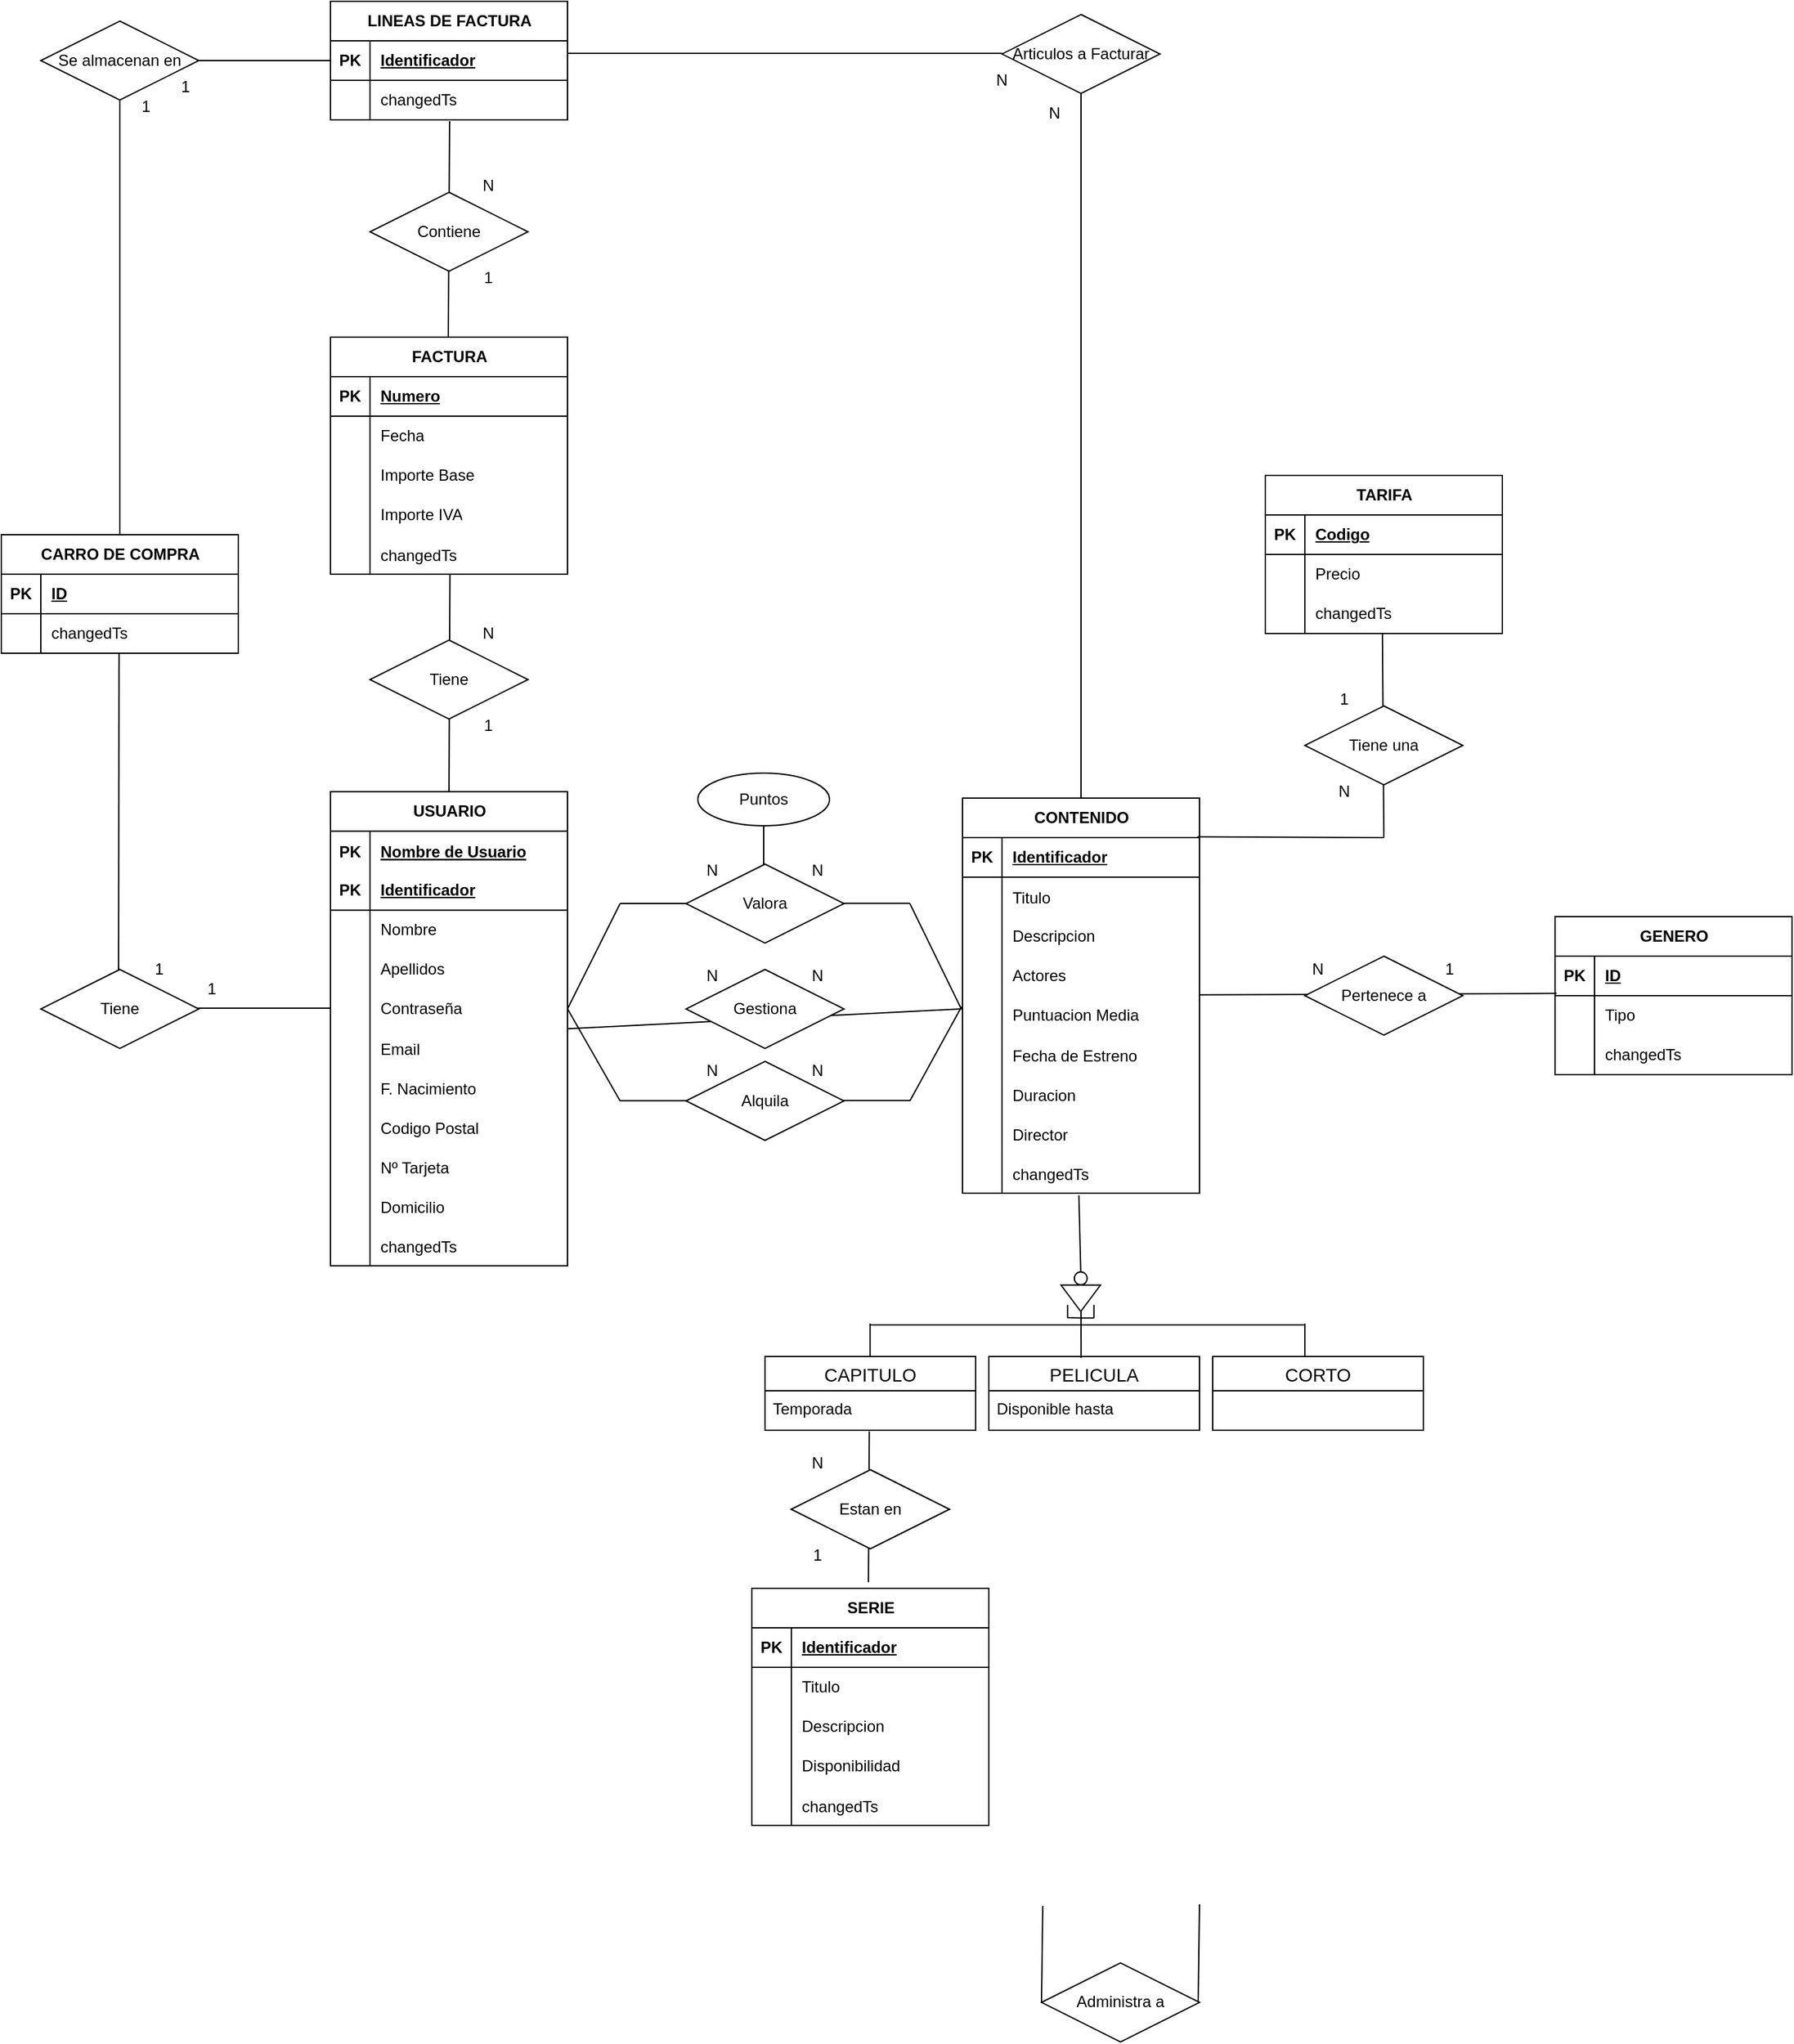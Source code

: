 <mxfile version="24.4.0" type="device">
  <diagram name="Página-1" id="mkqZ174D0ROey95kUa9w">
    <mxGraphModel dx="234" dy="832" grid="1" gridSize="10" guides="1" tooltips="1" connect="1" arrows="1" fold="1" page="1" pageScale="1" pageWidth="1200" pageHeight="1600" math="0" shadow="0">
      <root>
        <mxCell id="0" />
        <mxCell id="1" parent="0" />
        <mxCell id="hRtxbeRBE8XIEJZNxOez-8" value="SERIE" style="shape=table;startSize=30;container=1;collapsible=1;childLayout=tableLayout;fixedRows=1;rowLines=0;fontStyle=1;align=center;resizeLast=1;html=1;" parent="1" vertex="1">
          <mxGeometry x="1870" y="1400" width="180" height="180" as="geometry" />
        </mxCell>
        <mxCell id="hRtxbeRBE8XIEJZNxOez-9" value="" style="shape=tableRow;horizontal=0;startSize=0;swimlaneHead=0;swimlaneBody=0;fillColor=none;collapsible=0;dropTarget=0;points=[[0,0.5],[1,0.5]];portConstraint=eastwest;top=0;left=0;right=0;bottom=1;" parent="hRtxbeRBE8XIEJZNxOez-8" vertex="1">
          <mxGeometry y="30" width="180" height="30" as="geometry" />
        </mxCell>
        <mxCell id="hRtxbeRBE8XIEJZNxOez-10" value="PK" style="shape=partialRectangle;connectable=0;fillColor=none;top=0;left=0;bottom=0;right=0;fontStyle=1;overflow=hidden;whiteSpace=wrap;html=1;" parent="hRtxbeRBE8XIEJZNxOez-9" vertex="1">
          <mxGeometry width="30" height="30" as="geometry">
            <mxRectangle width="30" height="30" as="alternateBounds" />
          </mxGeometry>
        </mxCell>
        <mxCell id="hRtxbeRBE8XIEJZNxOez-11" value="Identificador" style="shape=partialRectangle;connectable=0;fillColor=none;top=0;left=0;bottom=0;right=0;align=left;spacingLeft=6;fontStyle=5;overflow=hidden;whiteSpace=wrap;html=1;" parent="hRtxbeRBE8XIEJZNxOez-9" vertex="1">
          <mxGeometry x="30" width="150" height="30" as="geometry">
            <mxRectangle width="150" height="30" as="alternateBounds" />
          </mxGeometry>
        </mxCell>
        <mxCell id="hRtxbeRBE8XIEJZNxOez-12" value="" style="shape=tableRow;horizontal=0;startSize=0;swimlaneHead=0;swimlaneBody=0;fillColor=none;collapsible=0;dropTarget=0;points=[[0,0.5],[1,0.5]];portConstraint=eastwest;top=0;left=0;right=0;bottom=0;" parent="hRtxbeRBE8XIEJZNxOez-8" vertex="1">
          <mxGeometry y="60" width="180" height="30" as="geometry" />
        </mxCell>
        <mxCell id="hRtxbeRBE8XIEJZNxOez-13" value="" style="shape=partialRectangle;connectable=0;fillColor=none;top=0;left=0;bottom=0;right=0;editable=1;overflow=hidden;whiteSpace=wrap;html=1;" parent="hRtxbeRBE8XIEJZNxOez-12" vertex="1">
          <mxGeometry width="30" height="30" as="geometry">
            <mxRectangle width="30" height="30" as="alternateBounds" />
          </mxGeometry>
        </mxCell>
        <mxCell id="hRtxbeRBE8XIEJZNxOez-14" value="Titulo" style="shape=partialRectangle;connectable=0;fillColor=none;top=0;left=0;bottom=0;right=0;align=left;spacingLeft=6;overflow=hidden;whiteSpace=wrap;html=1;" parent="hRtxbeRBE8XIEJZNxOez-12" vertex="1">
          <mxGeometry x="30" width="150" height="30" as="geometry">
            <mxRectangle width="150" height="30" as="alternateBounds" />
          </mxGeometry>
        </mxCell>
        <mxCell id="hRtxbeRBE8XIEJZNxOez-15" value="" style="shape=tableRow;horizontal=0;startSize=0;swimlaneHead=0;swimlaneBody=0;fillColor=none;collapsible=0;dropTarget=0;points=[[0,0.5],[1,0.5]];portConstraint=eastwest;top=0;left=0;right=0;bottom=0;" parent="hRtxbeRBE8XIEJZNxOez-8" vertex="1">
          <mxGeometry y="90" width="180" height="30" as="geometry" />
        </mxCell>
        <mxCell id="hRtxbeRBE8XIEJZNxOez-16" value="" style="shape=partialRectangle;connectable=0;fillColor=none;top=0;left=0;bottom=0;right=0;editable=1;overflow=hidden;whiteSpace=wrap;html=1;" parent="hRtxbeRBE8XIEJZNxOez-15" vertex="1">
          <mxGeometry width="30" height="30" as="geometry">
            <mxRectangle width="30" height="30" as="alternateBounds" />
          </mxGeometry>
        </mxCell>
        <mxCell id="hRtxbeRBE8XIEJZNxOez-17" value="Descripcion" style="shape=partialRectangle;connectable=0;fillColor=none;top=0;left=0;bottom=0;right=0;align=left;spacingLeft=6;overflow=hidden;whiteSpace=wrap;html=1;" parent="hRtxbeRBE8XIEJZNxOez-15" vertex="1">
          <mxGeometry x="30" width="150" height="30" as="geometry">
            <mxRectangle width="150" height="30" as="alternateBounds" />
          </mxGeometry>
        </mxCell>
        <mxCell id="hRtxbeRBE8XIEJZNxOez-18" value="" style="shape=tableRow;horizontal=0;startSize=0;swimlaneHead=0;swimlaneBody=0;fillColor=none;collapsible=0;dropTarget=0;points=[[0,0.5],[1,0.5]];portConstraint=eastwest;top=0;left=0;right=0;bottom=0;" parent="hRtxbeRBE8XIEJZNxOez-8" vertex="1">
          <mxGeometry y="120" width="180" height="30" as="geometry" />
        </mxCell>
        <mxCell id="hRtxbeRBE8XIEJZNxOez-19" value="" style="shape=partialRectangle;connectable=0;fillColor=none;top=0;left=0;bottom=0;right=0;editable=1;overflow=hidden;whiteSpace=wrap;html=1;" parent="hRtxbeRBE8XIEJZNxOez-18" vertex="1">
          <mxGeometry width="30" height="30" as="geometry">
            <mxRectangle width="30" height="30" as="alternateBounds" />
          </mxGeometry>
        </mxCell>
        <mxCell id="hRtxbeRBE8XIEJZNxOez-20" value="Disponibilidad" style="shape=partialRectangle;connectable=0;fillColor=none;top=0;left=0;bottom=0;right=0;align=left;spacingLeft=6;overflow=hidden;whiteSpace=wrap;html=1;" parent="hRtxbeRBE8XIEJZNxOez-18" vertex="1">
          <mxGeometry x="30" width="150" height="30" as="geometry">
            <mxRectangle width="150" height="30" as="alternateBounds" />
          </mxGeometry>
        </mxCell>
        <mxCell id="hRtxbeRBE8XIEJZNxOez-88" value="" style="shape=tableRow;horizontal=0;startSize=0;swimlaneHead=0;swimlaneBody=0;fillColor=none;collapsible=0;dropTarget=0;points=[[0,0.5],[1,0.5]];portConstraint=eastwest;top=0;left=0;right=0;bottom=0;" parent="hRtxbeRBE8XIEJZNxOez-8" vertex="1">
          <mxGeometry y="150" width="180" height="30" as="geometry" />
        </mxCell>
        <mxCell id="hRtxbeRBE8XIEJZNxOez-89" value="" style="shape=partialRectangle;connectable=0;fillColor=none;top=0;left=0;bottom=0;right=0;editable=1;overflow=hidden;" parent="hRtxbeRBE8XIEJZNxOez-88" vertex="1">
          <mxGeometry width="30" height="30" as="geometry">
            <mxRectangle width="30" height="30" as="alternateBounds" />
          </mxGeometry>
        </mxCell>
        <mxCell id="hRtxbeRBE8XIEJZNxOez-90" value="changedTs" style="shape=partialRectangle;connectable=0;fillColor=none;top=0;left=0;bottom=0;right=0;align=left;spacingLeft=6;overflow=hidden;" parent="hRtxbeRBE8XIEJZNxOez-88" vertex="1">
          <mxGeometry x="30" width="150" height="30" as="geometry">
            <mxRectangle width="150" height="30" as="alternateBounds" />
          </mxGeometry>
        </mxCell>
        <mxCell id="hRtxbeRBE8XIEJZNxOez-34" value="CONTENIDO" style="shape=table;startSize=30;container=1;collapsible=1;childLayout=tableLayout;fixedRows=1;rowLines=0;fontStyle=1;align=center;resizeLast=1;html=1;" parent="1" vertex="1">
          <mxGeometry x="2030" y="800" width="180" height="300" as="geometry" />
        </mxCell>
        <mxCell id="hRtxbeRBE8XIEJZNxOez-35" value="" style="shape=tableRow;horizontal=0;startSize=0;swimlaneHead=0;swimlaneBody=0;fillColor=none;collapsible=0;dropTarget=0;points=[[0,0.5],[1,0.5]];portConstraint=eastwest;top=0;left=0;right=0;bottom=1;" parent="hRtxbeRBE8XIEJZNxOez-34" vertex="1">
          <mxGeometry y="30" width="180" height="30" as="geometry" />
        </mxCell>
        <mxCell id="hRtxbeRBE8XIEJZNxOez-36" value="PK" style="shape=partialRectangle;connectable=0;fillColor=none;top=0;left=0;bottom=0;right=0;fontStyle=1;overflow=hidden;whiteSpace=wrap;html=1;" parent="hRtxbeRBE8XIEJZNxOez-35" vertex="1">
          <mxGeometry width="30" height="30" as="geometry">
            <mxRectangle width="30" height="30" as="alternateBounds" />
          </mxGeometry>
        </mxCell>
        <mxCell id="hRtxbeRBE8XIEJZNxOez-37" value="Identificador" style="shape=partialRectangle;connectable=0;fillColor=none;top=0;left=0;bottom=0;right=0;align=left;spacingLeft=6;fontStyle=5;overflow=hidden;whiteSpace=wrap;html=1;" parent="hRtxbeRBE8XIEJZNxOez-35" vertex="1">
          <mxGeometry x="30" width="150" height="30" as="geometry">
            <mxRectangle width="150" height="30" as="alternateBounds" />
          </mxGeometry>
        </mxCell>
        <mxCell id="hRtxbeRBE8XIEJZNxOez-126" value="" style="shape=tableRow;horizontal=0;startSize=0;swimlaneHead=0;swimlaneBody=0;fillColor=none;collapsible=0;dropTarget=0;points=[[0,0.5],[1,0.5]];portConstraint=eastwest;top=0;left=0;right=0;bottom=0;" parent="hRtxbeRBE8XIEJZNxOez-34" vertex="1">
          <mxGeometry y="60" width="180" height="30" as="geometry" />
        </mxCell>
        <mxCell id="hRtxbeRBE8XIEJZNxOez-127" value="" style="shape=partialRectangle;connectable=0;fillColor=none;top=0;left=0;bottom=0;right=0;editable=1;overflow=hidden;" parent="hRtxbeRBE8XIEJZNxOez-126" vertex="1">
          <mxGeometry width="30" height="30" as="geometry">
            <mxRectangle width="30" height="30" as="alternateBounds" />
          </mxGeometry>
        </mxCell>
        <mxCell id="hRtxbeRBE8XIEJZNxOez-128" value="Titulo" style="shape=partialRectangle;connectable=0;fillColor=none;top=0;left=0;bottom=0;right=0;align=left;spacingLeft=6;overflow=hidden;" parent="hRtxbeRBE8XIEJZNxOez-126" vertex="1">
          <mxGeometry x="30" width="150" height="30" as="geometry">
            <mxRectangle width="150" height="30" as="alternateBounds" />
          </mxGeometry>
        </mxCell>
        <mxCell id="hRtxbeRBE8XIEJZNxOez-38" value="" style="shape=tableRow;horizontal=0;startSize=0;swimlaneHead=0;swimlaneBody=0;fillColor=none;collapsible=0;dropTarget=0;points=[[0,0.5],[1,0.5]];portConstraint=eastwest;top=0;left=0;right=0;bottom=0;" parent="hRtxbeRBE8XIEJZNxOez-34" vertex="1">
          <mxGeometry y="90" width="180" height="30" as="geometry" />
        </mxCell>
        <mxCell id="hRtxbeRBE8XIEJZNxOez-39" value="" style="shape=partialRectangle;connectable=0;fillColor=none;top=0;left=0;bottom=0;right=0;editable=1;overflow=hidden;whiteSpace=wrap;html=1;" parent="hRtxbeRBE8XIEJZNxOez-38" vertex="1">
          <mxGeometry width="30" height="30" as="geometry">
            <mxRectangle width="30" height="30" as="alternateBounds" />
          </mxGeometry>
        </mxCell>
        <mxCell id="hRtxbeRBE8XIEJZNxOez-40" value="Descripcion" style="shape=partialRectangle;connectable=0;fillColor=none;top=0;left=0;bottom=0;right=0;align=left;spacingLeft=6;overflow=hidden;whiteSpace=wrap;html=1;" parent="hRtxbeRBE8XIEJZNxOez-38" vertex="1">
          <mxGeometry x="30" width="150" height="30" as="geometry">
            <mxRectangle width="150" height="30" as="alternateBounds" />
          </mxGeometry>
        </mxCell>
        <mxCell id="hRtxbeRBE8XIEJZNxOez-41" value="" style="shape=tableRow;horizontal=0;startSize=0;swimlaneHead=0;swimlaneBody=0;fillColor=none;collapsible=0;dropTarget=0;points=[[0,0.5],[1,0.5]];portConstraint=eastwest;top=0;left=0;right=0;bottom=0;" parent="hRtxbeRBE8XIEJZNxOez-34" vertex="1">
          <mxGeometry y="120" width="180" height="30" as="geometry" />
        </mxCell>
        <mxCell id="hRtxbeRBE8XIEJZNxOez-42" value="" style="shape=partialRectangle;connectable=0;fillColor=none;top=0;left=0;bottom=0;right=0;editable=1;overflow=hidden;whiteSpace=wrap;html=1;" parent="hRtxbeRBE8XIEJZNxOez-41" vertex="1">
          <mxGeometry width="30" height="30" as="geometry">
            <mxRectangle width="30" height="30" as="alternateBounds" />
          </mxGeometry>
        </mxCell>
        <mxCell id="hRtxbeRBE8XIEJZNxOez-43" value="Actores" style="shape=partialRectangle;connectable=0;fillColor=none;top=0;left=0;bottom=0;right=0;align=left;spacingLeft=6;overflow=hidden;whiteSpace=wrap;html=1;" parent="hRtxbeRBE8XIEJZNxOez-41" vertex="1">
          <mxGeometry x="30" width="150" height="30" as="geometry">
            <mxRectangle width="150" height="30" as="alternateBounds" />
          </mxGeometry>
        </mxCell>
        <mxCell id="hRtxbeRBE8XIEJZNxOez-44" value="" style="shape=tableRow;horizontal=0;startSize=0;swimlaneHead=0;swimlaneBody=0;fillColor=none;collapsible=0;dropTarget=0;points=[[0,0.5],[1,0.5]];portConstraint=eastwest;top=0;left=0;right=0;bottom=0;" parent="hRtxbeRBE8XIEJZNxOez-34" vertex="1">
          <mxGeometry y="150" width="180" height="30" as="geometry" />
        </mxCell>
        <mxCell id="hRtxbeRBE8XIEJZNxOez-45" value="" style="shape=partialRectangle;connectable=0;fillColor=none;top=0;left=0;bottom=0;right=0;editable=1;overflow=hidden;whiteSpace=wrap;html=1;" parent="hRtxbeRBE8XIEJZNxOez-44" vertex="1">
          <mxGeometry width="30" height="30" as="geometry">
            <mxRectangle width="30" height="30" as="alternateBounds" />
          </mxGeometry>
        </mxCell>
        <mxCell id="hRtxbeRBE8XIEJZNxOez-46" value="Puntuacion Media" style="shape=partialRectangle;connectable=0;fillColor=none;top=0;left=0;bottom=0;right=0;align=left;spacingLeft=6;overflow=hidden;whiteSpace=wrap;html=1;" parent="hRtxbeRBE8XIEJZNxOez-44" vertex="1">
          <mxGeometry x="30" width="150" height="30" as="geometry">
            <mxRectangle width="150" height="30" as="alternateBounds" />
          </mxGeometry>
        </mxCell>
        <mxCell id="hRtxbeRBE8XIEJZNxOez-114" value="" style="shape=tableRow;horizontal=0;startSize=0;swimlaneHead=0;swimlaneBody=0;fillColor=none;collapsible=0;dropTarget=0;points=[[0,0.5],[1,0.5]];portConstraint=eastwest;top=0;left=0;right=0;bottom=0;" parent="hRtxbeRBE8XIEJZNxOez-34" vertex="1">
          <mxGeometry y="180" width="180" height="30" as="geometry" />
        </mxCell>
        <mxCell id="hRtxbeRBE8XIEJZNxOez-115" value="" style="shape=partialRectangle;connectable=0;fillColor=none;top=0;left=0;bottom=0;right=0;editable=1;overflow=hidden;" parent="hRtxbeRBE8XIEJZNxOez-114" vertex="1">
          <mxGeometry width="30" height="30" as="geometry">
            <mxRectangle width="30" height="30" as="alternateBounds" />
          </mxGeometry>
        </mxCell>
        <mxCell id="hRtxbeRBE8XIEJZNxOez-116" value="Fecha de Estreno" style="shape=partialRectangle;connectable=0;fillColor=none;top=0;left=0;bottom=0;right=0;align=left;spacingLeft=6;overflow=hidden;" parent="hRtxbeRBE8XIEJZNxOez-114" vertex="1">
          <mxGeometry x="30" width="150" height="30" as="geometry">
            <mxRectangle width="150" height="30" as="alternateBounds" />
          </mxGeometry>
        </mxCell>
        <mxCell id="hRtxbeRBE8XIEJZNxOez-117" value="" style="shape=tableRow;horizontal=0;startSize=0;swimlaneHead=0;swimlaneBody=0;fillColor=none;collapsible=0;dropTarget=0;points=[[0,0.5],[1,0.5]];portConstraint=eastwest;top=0;left=0;right=0;bottom=0;" parent="hRtxbeRBE8XIEJZNxOez-34" vertex="1">
          <mxGeometry y="210" width="180" height="30" as="geometry" />
        </mxCell>
        <mxCell id="hRtxbeRBE8XIEJZNxOez-118" value="" style="shape=partialRectangle;connectable=0;fillColor=none;top=0;left=0;bottom=0;right=0;editable=1;overflow=hidden;" parent="hRtxbeRBE8XIEJZNxOez-117" vertex="1">
          <mxGeometry width="30" height="30" as="geometry">
            <mxRectangle width="30" height="30" as="alternateBounds" />
          </mxGeometry>
        </mxCell>
        <mxCell id="hRtxbeRBE8XIEJZNxOez-119" value="Duracion" style="shape=partialRectangle;connectable=0;fillColor=none;top=0;left=0;bottom=0;right=0;align=left;spacingLeft=6;overflow=hidden;" parent="hRtxbeRBE8XIEJZNxOez-117" vertex="1">
          <mxGeometry x="30" width="150" height="30" as="geometry">
            <mxRectangle width="150" height="30" as="alternateBounds" />
          </mxGeometry>
        </mxCell>
        <mxCell id="hRtxbeRBE8XIEJZNxOez-120" value="" style="shape=tableRow;horizontal=0;startSize=0;swimlaneHead=0;swimlaneBody=0;fillColor=none;collapsible=0;dropTarget=0;points=[[0,0.5],[1,0.5]];portConstraint=eastwest;top=0;left=0;right=0;bottom=0;" parent="hRtxbeRBE8XIEJZNxOez-34" vertex="1">
          <mxGeometry y="240" width="180" height="30" as="geometry" />
        </mxCell>
        <mxCell id="hRtxbeRBE8XIEJZNxOez-121" value="" style="shape=partialRectangle;connectable=0;fillColor=none;top=0;left=0;bottom=0;right=0;editable=1;overflow=hidden;" parent="hRtxbeRBE8XIEJZNxOez-120" vertex="1">
          <mxGeometry width="30" height="30" as="geometry">
            <mxRectangle width="30" height="30" as="alternateBounds" />
          </mxGeometry>
        </mxCell>
        <mxCell id="hRtxbeRBE8XIEJZNxOez-122" value="Director" style="shape=partialRectangle;connectable=0;fillColor=none;top=0;left=0;bottom=0;right=0;align=left;spacingLeft=6;overflow=hidden;" parent="hRtxbeRBE8XIEJZNxOez-120" vertex="1">
          <mxGeometry x="30" width="150" height="30" as="geometry">
            <mxRectangle width="150" height="30" as="alternateBounds" />
          </mxGeometry>
        </mxCell>
        <mxCell id="hRtxbeRBE8XIEJZNxOez-123" value="" style="shape=tableRow;horizontal=0;startSize=0;swimlaneHead=0;swimlaneBody=0;fillColor=none;collapsible=0;dropTarget=0;points=[[0,0.5],[1,0.5]];portConstraint=eastwest;top=0;left=0;right=0;bottom=0;" parent="hRtxbeRBE8XIEJZNxOez-34" vertex="1">
          <mxGeometry y="270" width="180" height="30" as="geometry" />
        </mxCell>
        <mxCell id="hRtxbeRBE8XIEJZNxOez-124" value="" style="shape=partialRectangle;connectable=0;fillColor=none;top=0;left=0;bottom=0;right=0;editable=1;overflow=hidden;" parent="hRtxbeRBE8XIEJZNxOez-123" vertex="1">
          <mxGeometry width="30" height="30" as="geometry">
            <mxRectangle width="30" height="30" as="alternateBounds" />
          </mxGeometry>
        </mxCell>
        <mxCell id="hRtxbeRBE8XIEJZNxOez-125" value="changedTs" style="shape=partialRectangle;connectable=0;fillColor=none;top=0;left=0;bottom=0;right=0;align=left;spacingLeft=6;overflow=hidden;" parent="hRtxbeRBE8XIEJZNxOez-123" vertex="1">
          <mxGeometry x="30" width="150" height="30" as="geometry">
            <mxRectangle width="150" height="30" as="alternateBounds" />
          </mxGeometry>
        </mxCell>
        <mxCell id="hRtxbeRBE8XIEJZNxOez-47" value="GENERO" style="shape=table;startSize=30;container=1;collapsible=1;childLayout=tableLayout;fixedRows=1;rowLines=0;fontStyle=1;align=center;resizeLast=1;html=1;" parent="1" vertex="1">
          <mxGeometry x="2480" y="890" width="180" height="120" as="geometry" />
        </mxCell>
        <mxCell id="hRtxbeRBE8XIEJZNxOez-48" value="" style="shape=tableRow;horizontal=0;startSize=0;swimlaneHead=0;swimlaneBody=0;fillColor=none;collapsible=0;dropTarget=0;points=[[0,0.5],[1,0.5]];portConstraint=eastwest;top=0;left=0;right=0;bottom=1;" parent="hRtxbeRBE8XIEJZNxOez-47" vertex="1">
          <mxGeometry y="30" width="180" height="30" as="geometry" />
        </mxCell>
        <mxCell id="hRtxbeRBE8XIEJZNxOez-49" value="PK" style="shape=partialRectangle;connectable=0;fillColor=none;top=0;left=0;bottom=0;right=0;fontStyle=1;overflow=hidden;whiteSpace=wrap;html=1;" parent="hRtxbeRBE8XIEJZNxOez-48" vertex="1">
          <mxGeometry width="30" height="30" as="geometry">
            <mxRectangle width="30" height="30" as="alternateBounds" />
          </mxGeometry>
        </mxCell>
        <mxCell id="hRtxbeRBE8XIEJZNxOez-50" value="ID" style="shape=partialRectangle;connectable=0;fillColor=none;top=0;left=0;bottom=0;right=0;align=left;spacingLeft=6;fontStyle=5;overflow=hidden;whiteSpace=wrap;html=1;" parent="hRtxbeRBE8XIEJZNxOez-48" vertex="1">
          <mxGeometry x="30" width="150" height="30" as="geometry">
            <mxRectangle width="150" height="30" as="alternateBounds" />
          </mxGeometry>
        </mxCell>
        <mxCell id="hRtxbeRBE8XIEJZNxOez-51" value="" style="shape=tableRow;horizontal=0;startSize=0;swimlaneHead=0;swimlaneBody=0;fillColor=none;collapsible=0;dropTarget=0;points=[[0,0.5],[1,0.5]];portConstraint=eastwest;top=0;left=0;right=0;bottom=0;" parent="hRtxbeRBE8XIEJZNxOez-47" vertex="1">
          <mxGeometry y="60" width="180" height="30" as="geometry" />
        </mxCell>
        <mxCell id="hRtxbeRBE8XIEJZNxOez-52" value="" style="shape=partialRectangle;connectable=0;fillColor=none;top=0;left=0;bottom=0;right=0;editable=1;overflow=hidden;whiteSpace=wrap;html=1;" parent="hRtxbeRBE8XIEJZNxOez-51" vertex="1">
          <mxGeometry width="30" height="30" as="geometry">
            <mxRectangle width="30" height="30" as="alternateBounds" />
          </mxGeometry>
        </mxCell>
        <mxCell id="hRtxbeRBE8XIEJZNxOez-53" value="Tipo" style="shape=partialRectangle;connectable=0;fillColor=none;top=0;left=0;bottom=0;right=0;align=left;spacingLeft=6;overflow=hidden;whiteSpace=wrap;html=1;" parent="hRtxbeRBE8XIEJZNxOez-51" vertex="1">
          <mxGeometry x="30" width="150" height="30" as="geometry">
            <mxRectangle width="150" height="30" as="alternateBounds" />
          </mxGeometry>
        </mxCell>
        <mxCell id="hRtxbeRBE8XIEJZNxOez-54" value="" style="shape=tableRow;horizontal=0;startSize=0;swimlaneHead=0;swimlaneBody=0;fillColor=none;collapsible=0;dropTarget=0;points=[[0,0.5],[1,0.5]];portConstraint=eastwest;top=0;left=0;right=0;bottom=0;" parent="hRtxbeRBE8XIEJZNxOez-47" vertex="1">
          <mxGeometry y="90" width="180" height="30" as="geometry" />
        </mxCell>
        <mxCell id="hRtxbeRBE8XIEJZNxOez-55" value="" style="shape=partialRectangle;connectable=0;fillColor=none;top=0;left=0;bottom=0;right=0;editable=1;overflow=hidden;whiteSpace=wrap;html=1;" parent="hRtxbeRBE8XIEJZNxOez-54" vertex="1">
          <mxGeometry width="30" height="30" as="geometry">
            <mxRectangle width="30" height="30" as="alternateBounds" />
          </mxGeometry>
        </mxCell>
        <mxCell id="hRtxbeRBE8XIEJZNxOez-56" value="changedTs" style="shape=partialRectangle;connectable=0;fillColor=none;top=0;left=0;bottom=0;right=0;align=left;spacingLeft=6;overflow=hidden;whiteSpace=wrap;html=1;" parent="hRtxbeRBE8XIEJZNxOez-54" vertex="1">
          <mxGeometry x="30" width="150" height="30" as="geometry">
            <mxRectangle width="150" height="30" as="alternateBounds" />
          </mxGeometry>
        </mxCell>
        <mxCell id="hRtxbeRBE8XIEJZNxOez-60" value="FACTURA" style="shape=table;startSize=30;container=1;collapsible=1;childLayout=tableLayout;fixedRows=1;rowLines=0;fontStyle=1;align=center;resizeLast=1;html=1;" parent="1" vertex="1">
          <mxGeometry x="1550" y="450" width="180" height="180" as="geometry" />
        </mxCell>
        <mxCell id="hRtxbeRBE8XIEJZNxOez-61" value="" style="shape=tableRow;horizontal=0;startSize=0;swimlaneHead=0;swimlaneBody=0;fillColor=none;collapsible=0;dropTarget=0;points=[[0,0.5],[1,0.5]];portConstraint=eastwest;top=0;left=0;right=0;bottom=1;" parent="hRtxbeRBE8XIEJZNxOez-60" vertex="1">
          <mxGeometry y="30" width="180" height="30" as="geometry" />
        </mxCell>
        <mxCell id="hRtxbeRBE8XIEJZNxOez-62" value="PK" style="shape=partialRectangle;connectable=0;fillColor=none;top=0;left=0;bottom=0;right=0;fontStyle=1;overflow=hidden;whiteSpace=wrap;html=1;" parent="hRtxbeRBE8XIEJZNxOez-61" vertex="1">
          <mxGeometry width="30" height="30" as="geometry">
            <mxRectangle width="30" height="30" as="alternateBounds" />
          </mxGeometry>
        </mxCell>
        <mxCell id="hRtxbeRBE8XIEJZNxOez-63" value="Numero" style="shape=partialRectangle;connectable=0;fillColor=none;top=0;left=0;bottom=0;right=0;align=left;spacingLeft=6;fontStyle=5;overflow=hidden;whiteSpace=wrap;html=1;" parent="hRtxbeRBE8XIEJZNxOez-61" vertex="1">
          <mxGeometry x="30" width="150" height="30" as="geometry">
            <mxRectangle width="150" height="30" as="alternateBounds" />
          </mxGeometry>
        </mxCell>
        <mxCell id="hRtxbeRBE8XIEJZNxOez-64" value="" style="shape=tableRow;horizontal=0;startSize=0;swimlaneHead=0;swimlaneBody=0;fillColor=none;collapsible=0;dropTarget=0;points=[[0,0.5],[1,0.5]];portConstraint=eastwest;top=0;left=0;right=0;bottom=0;" parent="hRtxbeRBE8XIEJZNxOez-60" vertex="1">
          <mxGeometry y="60" width="180" height="30" as="geometry" />
        </mxCell>
        <mxCell id="hRtxbeRBE8XIEJZNxOez-65" value="" style="shape=partialRectangle;connectable=0;fillColor=none;top=0;left=0;bottom=0;right=0;editable=1;overflow=hidden;whiteSpace=wrap;html=1;" parent="hRtxbeRBE8XIEJZNxOez-64" vertex="1">
          <mxGeometry width="30" height="30" as="geometry">
            <mxRectangle width="30" height="30" as="alternateBounds" />
          </mxGeometry>
        </mxCell>
        <mxCell id="hRtxbeRBE8XIEJZNxOez-66" value="Fecha" style="shape=partialRectangle;connectable=0;fillColor=none;top=0;left=0;bottom=0;right=0;align=left;spacingLeft=6;overflow=hidden;whiteSpace=wrap;html=1;" parent="hRtxbeRBE8XIEJZNxOez-64" vertex="1">
          <mxGeometry x="30" width="150" height="30" as="geometry">
            <mxRectangle width="150" height="30" as="alternateBounds" />
          </mxGeometry>
        </mxCell>
        <mxCell id="hRtxbeRBE8XIEJZNxOez-67" value="" style="shape=tableRow;horizontal=0;startSize=0;swimlaneHead=0;swimlaneBody=0;fillColor=none;collapsible=0;dropTarget=0;points=[[0,0.5],[1,0.5]];portConstraint=eastwest;top=0;left=0;right=0;bottom=0;" parent="hRtxbeRBE8XIEJZNxOez-60" vertex="1">
          <mxGeometry y="90" width="180" height="30" as="geometry" />
        </mxCell>
        <mxCell id="hRtxbeRBE8XIEJZNxOez-68" value="" style="shape=partialRectangle;connectable=0;fillColor=none;top=0;left=0;bottom=0;right=0;editable=1;overflow=hidden;whiteSpace=wrap;html=1;" parent="hRtxbeRBE8XIEJZNxOez-67" vertex="1">
          <mxGeometry width="30" height="30" as="geometry">
            <mxRectangle width="30" height="30" as="alternateBounds" />
          </mxGeometry>
        </mxCell>
        <mxCell id="hRtxbeRBE8XIEJZNxOez-69" value="Importe Base" style="shape=partialRectangle;connectable=0;fillColor=none;top=0;left=0;bottom=0;right=0;align=left;spacingLeft=6;overflow=hidden;whiteSpace=wrap;html=1;" parent="hRtxbeRBE8XIEJZNxOez-67" vertex="1">
          <mxGeometry x="30" width="150" height="30" as="geometry">
            <mxRectangle width="150" height="30" as="alternateBounds" />
          </mxGeometry>
        </mxCell>
        <mxCell id="hRtxbeRBE8XIEJZNxOez-70" value="" style="shape=tableRow;horizontal=0;startSize=0;swimlaneHead=0;swimlaneBody=0;fillColor=none;collapsible=0;dropTarget=0;points=[[0,0.5],[1,0.5]];portConstraint=eastwest;top=0;left=0;right=0;bottom=0;" parent="hRtxbeRBE8XIEJZNxOez-60" vertex="1">
          <mxGeometry y="120" width="180" height="30" as="geometry" />
        </mxCell>
        <mxCell id="hRtxbeRBE8XIEJZNxOez-71" value="" style="shape=partialRectangle;connectable=0;fillColor=none;top=0;left=0;bottom=0;right=0;editable=1;overflow=hidden;whiteSpace=wrap;html=1;" parent="hRtxbeRBE8XIEJZNxOez-70" vertex="1">
          <mxGeometry width="30" height="30" as="geometry">
            <mxRectangle width="30" height="30" as="alternateBounds" />
          </mxGeometry>
        </mxCell>
        <mxCell id="hRtxbeRBE8XIEJZNxOez-72" value="Importe IVA" style="shape=partialRectangle;connectable=0;fillColor=none;top=0;left=0;bottom=0;right=0;align=left;spacingLeft=6;overflow=hidden;whiteSpace=wrap;html=1;" parent="hRtxbeRBE8XIEJZNxOez-70" vertex="1">
          <mxGeometry x="30" width="150" height="30" as="geometry">
            <mxRectangle width="150" height="30" as="alternateBounds" />
          </mxGeometry>
        </mxCell>
        <mxCell id="hRtxbeRBE8XIEJZNxOez-130" value="" style="shape=tableRow;horizontal=0;startSize=0;swimlaneHead=0;swimlaneBody=0;fillColor=none;collapsible=0;dropTarget=0;points=[[0,0.5],[1,0.5]];portConstraint=eastwest;top=0;left=0;right=0;bottom=0;" parent="hRtxbeRBE8XIEJZNxOez-60" vertex="1">
          <mxGeometry y="150" width="180" height="30" as="geometry" />
        </mxCell>
        <mxCell id="hRtxbeRBE8XIEJZNxOez-131" value="" style="shape=partialRectangle;connectable=0;fillColor=none;top=0;left=0;bottom=0;right=0;editable=1;overflow=hidden;" parent="hRtxbeRBE8XIEJZNxOez-130" vertex="1">
          <mxGeometry width="30" height="30" as="geometry">
            <mxRectangle width="30" height="30" as="alternateBounds" />
          </mxGeometry>
        </mxCell>
        <mxCell id="hRtxbeRBE8XIEJZNxOez-132" value="changedTs" style="shape=partialRectangle;connectable=0;fillColor=none;top=0;left=0;bottom=0;right=0;align=left;spacingLeft=6;overflow=hidden;" parent="hRtxbeRBE8XIEJZNxOez-130" vertex="1">
          <mxGeometry x="30" width="150" height="30" as="geometry">
            <mxRectangle width="150" height="30" as="alternateBounds" />
          </mxGeometry>
        </mxCell>
        <mxCell id="hRtxbeRBE8XIEJZNxOez-73" value="USUARIO" style="shape=table;startSize=30;container=1;collapsible=1;childLayout=tableLayout;fixedRows=1;rowLines=0;fontStyle=1;align=center;resizeLast=1;html=1;" parent="1" vertex="1">
          <mxGeometry x="1550" y="795.12" width="180" height="360" as="geometry" />
        </mxCell>
        <mxCell id="mwvCF2VBfexpsTwEncNW-13" value="" style="shape=tableRow;horizontal=0;startSize=0;swimlaneHead=0;swimlaneBody=0;fillColor=none;collapsible=0;dropTarget=0;points=[[0,0.5],[1,0.5]];portConstraint=eastwest;top=0;left=0;right=0;bottom=0;" vertex="1" parent="hRtxbeRBE8XIEJZNxOez-73">
          <mxGeometry y="30" width="180" height="30" as="geometry" />
        </mxCell>
        <mxCell id="mwvCF2VBfexpsTwEncNW-14" value="PK" style="shape=partialRectangle;connectable=0;fillColor=none;top=0;left=0;bottom=0;right=0;editable=1;overflow=hidden;fontStyle=1" vertex="1" parent="mwvCF2VBfexpsTwEncNW-13">
          <mxGeometry width="30" height="30" as="geometry">
            <mxRectangle width="30" height="30" as="alternateBounds" />
          </mxGeometry>
        </mxCell>
        <mxCell id="mwvCF2VBfexpsTwEncNW-15" value="Nombre de Usuario" style="shape=partialRectangle;connectable=0;fillColor=none;top=0;left=0;bottom=0;right=0;align=left;spacingLeft=6;overflow=hidden;fontStyle=5" vertex="1" parent="mwvCF2VBfexpsTwEncNW-13">
          <mxGeometry x="30" width="150" height="30" as="geometry">
            <mxRectangle width="150" height="30" as="alternateBounds" />
          </mxGeometry>
        </mxCell>
        <mxCell id="hRtxbeRBE8XIEJZNxOez-74" value="" style="shape=tableRow;horizontal=0;startSize=0;swimlaneHead=0;swimlaneBody=0;fillColor=none;collapsible=0;dropTarget=0;points=[[0,0.5],[1,0.5]];portConstraint=eastwest;top=0;left=0;right=0;bottom=1;" parent="hRtxbeRBE8XIEJZNxOez-73" vertex="1">
          <mxGeometry y="60" width="180" height="30" as="geometry" />
        </mxCell>
        <mxCell id="hRtxbeRBE8XIEJZNxOez-75" value="PK" style="shape=partialRectangle;connectable=0;fillColor=none;top=0;left=0;bottom=0;right=0;fontStyle=1;overflow=hidden;whiteSpace=wrap;html=1;" parent="hRtxbeRBE8XIEJZNxOez-74" vertex="1">
          <mxGeometry width="30" height="30" as="geometry">
            <mxRectangle width="30" height="30" as="alternateBounds" />
          </mxGeometry>
        </mxCell>
        <mxCell id="hRtxbeRBE8XIEJZNxOez-76" value="Identificador" style="shape=partialRectangle;connectable=0;fillColor=none;top=0;left=0;bottom=0;right=0;align=left;spacingLeft=6;fontStyle=5;overflow=hidden;whiteSpace=wrap;html=1;" parent="hRtxbeRBE8XIEJZNxOez-74" vertex="1">
          <mxGeometry x="30" width="150" height="30" as="geometry">
            <mxRectangle width="150" height="30" as="alternateBounds" />
          </mxGeometry>
        </mxCell>
        <mxCell id="hRtxbeRBE8XIEJZNxOez-77" value="" style="shape=tableRow;horizontal=0;startSize=0;swimlaneHead=0;swimlaneBody=0;fillColor=none;collapsible=0;dropTarget=0;points=[[0,0.5],[1,0.5]];portConstraint=eastwest;top=0;left=0;right=0;bottom=0;" parent="hRtxbeRBE8XIEJZNxOez-73" vertex="1">
          <mxGeometry y="90" width="180" height="30" as="geometry" />
        </mxCell>
        <mxCell id="hRtxbeRBE8XIEJZNxOez-78" value="" style="shape=partialRectangle;connectable=0;fillColor=none;top=0;left=0;bottom=0;right=0;editable=1;overflow=hidden;whiteSpace=wrap;html=1;" parent="hRtxbeRBE8XIEJZNxOez-77" vertex="1">
          <mxGeometry width="30" height="30" as="geometry">
            <mxRectangle width="30" height="30" as="alternateBounds" />
          </mxGeometry>
        </mxCell>
        <mxCell id="hRtxbeRBE8XIEJZNxOez-79" value="Nombre" style="shape=partialRectangle;connectable=0;fillColor=none;top=0;left=0;bottom=0;right=0;align=left;spacingLeft=6;overflow=hidden;whiteSpace=wrap;html=1;" parent="hRtxbeRBE8XIEJZNxOez-77" vertex="1">
          <mxGeometry x="30" width="150" height="30" as="geometry">
            <mxRectangle width="150" height="30" as="alternateBounds" />
          </mxGeometry>
        </mxCell>
        <mxCell id="hRtxbeRBE8XIEJZNxOez-80" value="" style="shape=tableRow;horizontal=0;startSize=0;swimlaneHead=0;swimlaneBody=0;fillColor=none;collapsible=0;dropTarget=0;points=[[0,0.5],[1,0.5]];portConstraint=eastwest;top=0;left=0;right=0;bottom=0;" parent="hRtxbeRBE8XIEJZNxOez-73" vertex="1">
          <mxGeometry y="120" width="180" height="30" as="geometry" />
        </mxCell>
        <mxCell id="hRtxbeRBE8XIEJZNxOez-81" value="" style="shape=partialRectangle;connectable=0;fillColor=none;top=0;left=0;bottom=0;right=0;editable=1;overflow=hidden;whiteSpace=wrap;html=1;" parent="hRtxbeRBE8XIEJZNxOez-80" vertex="1">
          <mxGeometry width="30" height="30" as="geometry">
            <mxRectangle width="30" height="30" as="alternateBounds" />
          </mxGeometry>
        </mxCell>
        <mxCell id="hRtxbeRBE8XIEJZNxOez-82" value="Apellidos" style="shape=partialRectangle;connectable=0;fillColor=none;top=0;left=0;bottom=0;right=0;align=left;spacingLeft=6;overflow=hidden;whiteSpace=wrap;html=1;" parent="hRtxbeRBE8XIEJZNxOez-80" vertex="1">
          <mxGeometry x="30" width="150" height="30" as="geometry">
            <mxRectangle width="150" height="30" as="alternateBounds" />
          </mxGeometry>
        </mxCell>
        <mxCell id="hRtxbeRBE8XIEJZNxOez-83" value="" style="shape=tableRow;horizontal=0;startSize=0;swimlaneHead=0;swimlaneBody=0;fillColor=none;collapsible=0;dropTarget=0;points=[[0,0.5],[1,0.5]];portConstraint=eastwest;top=0;left=0;right=0;bottom=0;" parent="hRtxbeRBE8XIEJZNxOez-73" vertex="1">
          <mxGeometry y="150" width="180" height="30" as="geometry" />
        </mxCell>
        <mxCell id="hRtxbeRBE8XIEJZNxOez-84" value="" style="shape=partialRectangle;connectable=0;fillColor=none;top=0;left=0;bottom=0;right=0;editable=1;overflow=hidden;whiteSpace=wrap;html=1;" parent="hRtxbeRBE8XIEJZNxOez-83" vertex="1">
          <mxGeometry width="30" height="30" as="geometry">
            <mxRectangle width="30" height="30" as="alternateBounds" />
          </mxGeometry>
        </mxCell>
        <mxCell id="hRtxbeRBE8XIEJZNxOez-85" value="Contraseña" style="shape=partialRectangle;connectable=0;fillColor=none;top=0;left=0;bottom=0;right=0;align=left;spacingLeft=6;overflow=hidden;whiteSpace=wrap;html=1;" parent="hRtxbeRBE8XIEJZNxOez-83" vertex="1">
          <mxGeometry x="30" width="150" height="30" as="geometry">
            <mxRectangle width="150" height="30" as="alternateBounds" />
          </mxGeometry>
        </mxCell>
        <mxCell id="hRtxbeRBE8XIEJZNxOez-96" value="" style="shape=tableRow;horizontal=0;startSize=0;swimlaneHead=0;swimlaneBody=0;fillColor=none;collapsible=0;dropTarget=0;points=[[0,0.5],[1,0.5]];portConstraint=eastwest;top=0;left=0;right=0;bottom=0;" parent="hRtxbeRBE8XIEJZNxOez-73" vertex="1">
          <mxGeometry y="180" width="180" height="30" as="geometry" />
        </mxCell>
        <mxCell id="hRtxbeRBE8XIEJZNxOez-97" value="" style="shape=partialRectangle;connectable=0;fillColor=none;top=0;left=0;bottom=0;right=0;editable=1;overflow=hidden;" parent="hRtxbeRBE8XIEJZNxOez-96" vertex="1">
          <mxGeometry width="30" height="30" as="geometry">
            <mxRectangle width="30" height="30" as="alternateBounds" />
          </mxGeometry>
        </mxCell>
        <mxCell id="hRtxbeRBE8XIEJZNxOez-98" value="Email" style="shape=partialRectangle;connectable=0;fillColor=none;top=0;left=0;bottom=0;right=0;align=left;spacingLeft=6;overflow=hidden;" parent="hRtxbeRBE8XIEJZNxOez-96" vertex="1">
          <mxGeometry x="30" width="150" height="30" as="geometry">
            <mxRectangle width="150" height="30" as="alternateBounds" />
          </mxGeometry>
        </mxCell>
        <mxCell id="hRtxbeRBE8XIEJZNxOez-99" value="" style="shape=tableRow;horizontal=0;startSize=0;swimlaneHead=0;swimlaneBody=0;fillColor=none;collapsible=0;dropTarget=0;points=[[0,0.5],[1,0.5]];portConstraint=eastwest;top=0;left=0;right=0;bottom=0;" parent="hRtxbeRBE8XIEJZNxOez-73" vertex="1">
          <mxGeometry y="210" width="180" height="30" as="geometry" />
        </mxCell>
        <mxCell id="hRtxbeRBE8XIEJZNxOez-100" value="" style="shape=partialRectangle;connectable=0;fillColor=none;top=0;left=0;bottom=0;right=0;editable=1;overflow=hidden;" parent="hRtxbeRBE8XIEJZNxOez-99" vertex="1">
          <mxGeometry width="30" height="30" as="geometry">
            <mxRectangle width="30" height="30" as="alternateBounds" />
          </mxGeometry>
        </mxCell>
        <mxCell id="hRtxbeRBE8XIEJZNxOez-101" value="F. Nacimiento" style="shape=partialRectangle;connectable=0;fillColor=none;top=0;left=0;bottom=0;right=0;align=left;spacingLeft=6;overflow=hidden;" parent="hRtxbeRBE8XIEJZNxOez-99" vertex="1">
          <mxGeometry x="30" width="150" height="30" as="geometry">
            <mxRectangle width="150" height="30" as="alternateBounds" />
          </mxGeometry>
        </mxCell>
        <mxCell id="hRtxbeRBE8XIEJZNxOez-102" value="" style="shape=tableRow;horizontal=0;startSize=0;swimlaneHead=0;swimlaneBody=0;fillColor=none;collapsible=0;dropTarget=0;points=[[0,0.5],[1,0.5]];portConstraint=eastwest;top=0;left=0;right=0;bottom=0;" parent="hRtxbeRBE8XIEJZNxOez-73" vertex="1">
          <mxGeometry y="240" width="180" height="30" as="geometry" />
        </mxCell>
        <mxCell id="hRtxbeRBE8XIEJZNxOez-103" value="" style="shape=partialRectangle;connectable=0;fillColor=none;top=0;left=0;bottom=0;right=0;editable=1;overflow=hidden;" parent="hRtxbeRBE8XIEJZNxOez-102" vertex="1">
          <mxGeometry width="30" height="30" as="geometry">
            <mxRectangle width="30" height="30" as="alternateBounds" />
          </mxGeometry>
        </mxCell>
        <mxCell id="hRtxbeRBE8XIEJZNxOez-104" value="Codigo Postal" style="shape=partialRectangle;connectable=0;fillColor=none;top=0;left=0;bottom=0;right=0;align=left;spacingLeft=6;overflow=hidden;" parent="hRtxbeRBE8XIEJZNxOez-102" vertex="1">
          <mxGeometry x="30" width="150" height="30" as="geometry">
            <mxRectangle width="150" height="30" as="alternateBounds" />
          </mxGeometry>
        </mxCell>
        <mxCell id="hRtxbeRBE8XIEJZNxOez-105" value="" style="shape=tableRow;horizontal=0;startSize=0;swimlaneHead=0;swimlaneBody=0;fillColor=none;collapsible=0;dropTarget=0;points=[[0,0.5],[1,0.5]];portConstraint=eastwest;top=0;left=0;right=0;bottom=0;" parent="hRtxbeRBE8XIEJZNxOez-73" vertex="1">
          <mxGeometry y="270" width="180" height="30" as="geometry" />
        </mxCell>
        <mxCell id="hRtxbeRBE8XIEJZNxOez-106" value="" style="shape=partialRectangle;connectable=0;fillColor=none;top=0;left=0;bottom=0;right=0;editable=1;overflow=hidden;" parent="hRtxbeRBE8XIEJZNxOez-105" vertex="1">
          <mxGeometry width="30" height="30" as="geometry">
            <mxRectangle width="30" height="30" as="alternateBounds" />
          </mxGeometry>
        </mxCell>
        <mxCell id="hRtxbeRBE8XIEJZNxOez-107" value="Nº Tarjeta" style="shape=partialRectangle;connectable=0;fillColor=none;top=0;left=0;bottom=0;right=0;align=left;spacingLeft=6;overflow=hidden;" parent="hRtxbeRBE8XIEJZNxOez-105" vertex="1">
          <mxGeometry x="30" width="150" height="30" as="geometry">
            <mxRectangle width="150" height="30" as="alternateBounds" />
          </mxGeometry>
        </mxCell>
        <mxCell id="hRtxbeRBE8XIEJZNxOez-108" value="" style="shape=tableRow;horizontal=0;startSize=0;swimlaneHead=0;swimlaneBody=0;fillColor=none;collapsible=0;dropTarget=0;points=[[0,0.5],[1,0.5]];portConstraint=eastwest;top=0;left=0;right=0;bottom=0;" parent="hRtxbeRBE8XIEJZNxOez-73" vertex="1">
          <mxGeometry y="300" width="180" height="30" as="geometry" />
        </mxCell>
        <mxCell id="hRtxbeRBE8XIEJZNxOez-109" value="" style="shape=partialRectangle;connectable=0;fillColor=none;top=0;left=0;bottom=0;right=0;editable=1;overflow=hidden;" parent="hRtxbeRBE8XIEJZNxOez-108" vertex="1">
          <mxGeometry width="30" height="30" as="geometry">
            <mxRectangle width="30" height="30" as="alternateBounds" />
          </mxGeometry>
        </mxCell>
        <mxCell id="hRtxbeRBE8XIEJZNxOez-110" value="Domicilio" style="shape=partialRectangle;connectable=0;fillColor=none;top=0;left=0;bottom=0;right=0;align=left;spacingLeft=6;overflow=hidden;" parent="hRtxbeRBE8XIEJZNxOez-108" vertex="1">
          <mxGeometry x="30" width="150" height="30" as="geometry">
            <mxRectangle width="150" height="30" as="alternateBounds" />
          </mxGeometry>
        </mxCell>
        <mxCell id="hRtxbeRBE8XIEJZNxOez-111" value="" style="shape=tableRow;horizontal=0;startSize=0;swimlaneHead=0;swimlaneBody=0;fillColor=none;collapsible=0;dropTarget=0;points=[[0,0.5],[1,0.5]];portConstraint=eastwest;top=0;left=0;right=0;bottom=0;" parent="hRtxbeRBE8XIEJZNxOez-73" vertex="1">
          <mxGeometry y="330" width="180" height="30" as="geometry" />
        </mxCell>
        <mxCell id="hRtxbeRBE8XIEJZNxOez-112" value="" style="shape=partialRectangle;connectable=0;fillColor=none;top=0;left=0;bottom=0;right=0;editable=1;overflow=hidden;" parent="hRtxbeRBE8XIEJZNxOez-111" vertex="1">
          <mxGeometry width="30" height="30" as="geometry">
            <mxRectangle width="30" height="30" as="alternateBounds" />
          </mxGeometry>
        </mxCell>
        <mxCell id="hRtxbeRBE8XIEJZNxOez-113" value="changedTs" style="shape=partialRectangle;connectable=0;fillColor=none;top=0;left=0;bottom=0;right=0;align=left;spacingLeft=6;overflow=hidden;" parent="hRtxbeRBE8XIEJZNxOez-111" vertex="1">
          <mxGeometry x="30" width="150" height="30" as="geometry">
            <mxRectangle width="150" height="30" as="alternateBounds" />
          </mxGeometry>
        </mxCell>
        <mxCell id="hRtxbeRBE8XIEJZNxOez-136" value="TARIFA" style="shape=table;startSize=30;container=1;collapsible=1;childLayout=tableLayout;fixedRows=1;rowLines=0;fontStyle=1;align=center;resizeLast=1;html=1;" parent="1" vertex="1">
          <mxGeometry x="2260" y="555" width="180" height="120" as="geometry" />
        </mxCell>
        <mxCell id="hRtxbeRBE8XIEJZNxOez-137" value="" style="shape=tableRow;horizontal=0;startSize=0;swimlaneHead=0;swimlaneBody=0;fillColor=none;collapsible=0;dropTarget=0;points=[[0,0.5],[1,0.5]];portConstraint=eastwest;top=0;left=0;right=0;bottom=1;" parent="hRtxbeRBE8XIEJZNxOez-136" vertex="1">
          <mxGeometry y="30" width="180" height="30" as="geometry" />
        </mxCell>
        <mxCell id="hRtxbeRBE8XIEJZNxOez-138" value="PK" style="shape=partialRectangle;connectable=0;fillColor=none;top=0;left=0;bottom=0;right=0;fontStyle=1;overflow=hidden;whiteSpace=wrap;html=1;" parent="hRtxbeRBE8XIEJZNxOez-137" vertex="1">
          <mxGeometry width="30" height="30" as="geometry">
            <mxRectangle width="30" height="30" as="alternateBounds" />
          </mxGeometry>
        </mxCell>
        <mxCell id="hRtxbeRBE8XIEJZNxOez-139" value="Codigo" style="shape=partialRectangle;connectable=0;fillColor=none;top=0;left=0;bottom=0;right=0;align=left;spacingLeft=6;fontStyle=5;overflow=hidden;whiteSpace=wrap;html=1;" parent="hRtxbeRBE8XIEJZNxOez-137" vertex="1">
          <mxGeometry x="30" width="150" height="30" as="geometry">
            <mxRectangle width="150" height="30" as="alternateBounds" />
          </mxGeometry>
        </mxCell>
        <mxCell id="hRtxbeRBE8XIEJZNxOez-140" value="" style="shape=tableRow;horizontal=0;startSize=0;swimlaneHead=0;swimlaneBody=0;fillColor=none;collapsible=0;dropTarget=0;points=[[0,0.5],[1,0.5]];portConstraint=eastwest;top=0;left=0;right=0;bottom=0;" parent="hRtxbeRBE8XIEJZNxOez-136" vertex="1">
          <mxGeometry y="60" width="180" height="30" as="geometry" />
        </mxCell>
        <mxCell id="hRtxbeRBE8XIEJZNxOez-141" value="" style="shape=partialRectangle;connectable=0;fillColor=none;top=0;left=0;bottom=0;right=0;editable=1;overflow=hidden;whiteSpace=wrap;html=1;" parent="hRtxbeRBE8XIEJZNxOez-140" vertex="1">
          <mxGeometry width="30" height="30" as="geometry">
            <mxRectangle width="30" height="30" as="alternateBounds" />
          </mxGeometry>
        </mxCell>
        <mxCell id="hRtxbeRBE8XIEJZNxOez-142" value="Precio" style="shape=partialRectangle;connectable=0;fillColor=none;top=0;left=0;bottom=0;right=0;align=left;spacingLeft=6;overflow=hidden;whiteSpace=wrap;html=1;" parent="hRtxbeRBE8XIEJZNxOez-140" vertex="1">
          <mxGeometry x="30" width="150" height="30" as="geometry">
            <mxRectangle width="150" height="30" as="alternateBounds" />
          </mxGeometry>
        </mxCell>
        <mxCell id="hRtxbeRBE8XIEJZNxOez-143" value="" style="shape=tableRow;horizontal=0;startSize=0;swimlaneHead=0;swimlaneBody=0;fillColor=none;collapsible=0;dropTarget=0;points=[[0,0.5],[1,0.5]];portConstraint=eastwest;top=0;left=0;right=0;bottom=0;" parent="hRtxbeRBE8XIEJZNxOez-136" vertex="1">
          <mxGeometry y="90" width="180" height="30" as="geometry" />
        </mxCell>
        <mxCell id="hRtxbeRBE8XIEJZNxOez-144" value="" style="shape=partialRectangle;connectable=0;fillColor=none;top=0;left=0;bottom=0;right=0;editable=1;overflow=hidden;whiteSpace=wrap;html=1;" parent="hRtxbeRBE8XIEJZNxOez-143" vertex="1">
          <mxGeometry width="30" height="30" as="geometry">
            <mxRectangle width="30" height="30" as="alternateBounds" />
          </mxGeometry>
        </mxCell>
        <mxCell id="hRtxbeRBE8XIEJZNxOez-145" value="changedTs" style="shape=partialRectangle;connectable=0;fillColor=none;top=0;left=0;bottom=0;right=0;align=left;spacingLeft=6;overflow=hidden;whiteSpace=wrap;html=1;" parent="hRtxbeRBE8XIEJZNxOez-143" vertex="1">
          <mxGeometry x="30" width="150" height="30" as="geometry">
            <mxRectangle width="150" height="30" as="alternateBounds" />
          </mxGeometry>
        </mxCell>
        <mxCell id="hRtxbeRBE8XIEJZNxOez-156" value="CARRO DE COMPRA" style="shape=table;startSize=30;container=1;collapsible=1;childLayout=tableLayout;fixedRows=1;rowLines=0;fontStyle=1;align=center;resizeLast=1;html=1;" parent="1" vertex="1">
          <mxGeometry x="1300" y="600" width="180" height="90" as="geometry" />
        </mxCell>
        <mxCell id="hRtxbeRBE8XIEJZNxOez-157" value="" style="shape=tableRow;horizontal=0;startSize=0;swimlaneHead=0;swimlaneBody=0;fillColor=none;collapsible=0;dropTarget=0;points=[[0,0.5],[1,0.5]];portConstraint=eastwest;top=0;left=0;right=0;bottom=1;" parent="hRtxbeRBE8XIEJZNxOez-156" vertex="1">
          <mxGeometry y="30" width="180" height="30" as="geometry" />
        </mxCell>
        <mxCell id="hRtxbeRBE8XIEJZNxOez-158" value="PK" style="shape=partialRectangle;connectable=0;fillColor=none;top=0;left=0;bottom=0;right=0;fontStyle=1;overflow=hidden;whiteSpace=wrap;html=1;" parent="hRtxbeRBE8XIEJZNxOez-157" vertex="1">
          <mxGeometry width="30" height="30" as="geometry">
            <mxRectangle width="30" height="30" as="alternateBounds" />
          </mxGeometry>
        </mxCell>
        <mxCell id="hRtxbeRBE8XIEJZNxOez-159" value="ID" style="shape=partialRectangle;connectable=0;fillColor=none;top=0;left=0;bottom=0;right=0;align=left;spacingLeft=6;fontStyle=5;overflow=hidden;whiteSpace=wrap;html=1;" parent="hRtxbeRBE8XIEJZNxOez-157" vertex="1">
          <mxGeometry x="30" width="150" height="30" as="geometry">
            <mxRectangle width="150" height="30" as="alternateBounds" />
          </mxGeometry>
        </mxCell>
        <mxCell id="hRtxbeRBE8XIEJZNxOez-163" value="" style="shape=tableRow;horizontal=0;startSize=0;swimlaneHead=0;swimlaneBody=0;fillColor=none;collapsible=0;dropTarget=0;points=[[0,0.5],[1,0.5]];portConstraint=eastwest;top=0;left=0;right=0;bottom=0;" parent="hRtxbeRBE8XIEJZNxOez-156" vertex="1">
          <mxGeometry y="60" width="180" height="30" as="geometry" />
        </mxCell>
        <mxCell id="hRtxbeRBE8XIEJZNxOez-164" value="" style="shape=partialRectangle;connectable=0;fillColor=none;top=0;left=0;bottom=0;right=0;editable=1;overflow=hidden;whiteSpace=wrap;html=1;" parent="hRtxbeRBE8XIEJZNxOez-163" vertex="1">
          <mxGeometry width="30" height="30" as="geometry">
            <mxRectangle width="30" height="30" as="alternateBounds" />
          </mxGeometry>
        </mxCell>
        <mxCell id="hRtxbeRBE8XIEJZNxOez-165" value="changedTs" style="shape=partialRectangle;connectable=0;fillColor=none;top=0;left=0;bottom=0;right=0;align=left;spacingLeft=6;overflow=hidden;whiteSpace=wrap;html=1;" parent="hRtxbeRBE8XIEJZNxOez-163" vertex="1">
          <mxGeometry x="30" width="150" height="30" as="geometry">
            <mxRectangle width="150" height="30" as="alternateBounds" />
          </mxGeometry>
        </mxCell>
        <mxCell id="hRtxbeRBE8XIEJZNxOez-166" value="LINEAS DE FACTURA" style="shape=table;startSize=30;container=1;collapsible=1;childLayout=tableLayout;fixedRows=1;rowLines=0;fontStyle=1;align=center;resizeLast=1;html=1;" parent="1" vertex="1">
          <mxGeometry x="1550" y="195" width="180" height="90" as="geometry" />
        </mxCell>
        <mxCell id="hRtxbeRBE8XIEJZNxOez-167" value="" style="shape=tableRow;horizontal=0;startSize=0;swimlaneHead=0;swimlaneBody=0;fillColor=none;collapsible=0;dropTarget=0;points=[[0,0.5],[1,0.5]];portConstraint=eastwest;top=0;left=0;right=0;bottom=1;" parent="hRtxbeRBE8XIEJZNxOez-166" vertex="1">
          <mxGeometry y="30" width="180" height="30" as="geometry" />
        </mxCell>
        <mxCell id="hRtxbeRBE8XIEJZNxOez-168" value="PK" style="shape=partialRectangle;connectable=0;fillColor=none;top=0;left=0;bottom=0;right=0;fontStyle=1;overflow=hidden;whiteSpace=wrap;html=1;" parent="hRtxbeRBE8XIEJZNxOez-167" vertex="1">
          <mxGeometry width="30" height="30" as="geometry">
            <mxRectangle width="30" height="30" as="alternateBounds" />
          </mxGeometry>
        </mxCell>
        <mxCell id="hRtxbeRBE8XIEJZNxOez-169" value="Identificador" style="shape=partialRectangle;connectable=0;fillColor=none;top=0;left=0;bottom=0;right=0;align=left;spacingLeft=6;fontStyle=5;overflow=hidden;whiteSpace=wrap;html=1;" parent="hRtxbeRBE8XIEJZNxOez-167" vertex="1">
          <mxGeometry x="30" width="150" height="30" as="geometry">
            <mxRectangle width="150" height="30" as="alternateBounds" />
          </mxGeometry>
        </mxCell>
        <mxCell id="hRtxbeRBE8XIEJZNxOez-170" value="" style="shape=tableRow;horizontal=0;startSize=0;swimlaneHead=0;swimlaneBody=0;fillColor=none;collapsible=0;dropTarget=0;points=[[0,0.5],[1,0.5]];portConstraint=eastwest;top=0;left=0;right=0;bottom=0;" parent="hRtxbeRBE8XIEJZNxOez-166" vertex="1">
          <mxGeometry y="60" width="180" height="30" as="geometry" />
        </mxCell>
        <mxCell id="hRtxbeRBE8XIEJZNxOez-171" value="" style="shape=partialRectangle;connectable=0;fillColor=none;top=0;left=0;bottom=0;right=0;editable=1;overflow=hidden;whiteSpace=wrap;html=1;" parent="hRtxbeRBE8XIEJZNxOez-170" vertex="1">
          <mxGeometry width="30" height="30" as="geometry">
            <mxRectangle width="30" height="30" as="alternateBounds" />
          </mxGeometry>
        </mxCell>
        <mxCell id="hRtxbeRBE8XIEJZNxOez-172" value="changedTs" style="shape=partialRectangle;connectable=0;fillColor=none;top=0;left=0;bottom=0;right=0;align=left;spacingLeft=6;overflow=hidden;whiteSpace=wrap;html=1;" parent="hRtxbeRBE8XIEJZNxOez-170" vertex="1">
          <mxGeometry x="30" width="150" height="30" as="geometry">
            <mxRectangle width="150" height="30" as="alternateBounds" />
          </mxGeometry>
        </mxCell>
        <mxCell id="hRtxbeRBE8XIEJZNxOez-180" value="CAPITULO" style="swimlane;fontStyle=0;childLayout=stackLayout;horizontal=1;startSize=26;horizontalStack=0;resizeParent=1;resizeParentMax=0;resizeLast=0;collapsible=1;marginBottom=0;align=center;fontSize=14;" parent="1" vertex="1">
          <mxGeometry x="1880" y="1224" width="160" height="56" as="geometry" />
        </mxCell>
        <mxCell id="hRtxbeRBE8XIEJZNxOez-181" value="Temporada" style="text;strokeColor=none;fillColor=none;spacingLeft=4;spacingRight=4;overflow=hidden;rotatable=0;points=[[0,0.5],[1,0.5]];portConstraint=eastwest;fontSize=12;whiteSpace=wrap;html=1;" parent="hRtxbeRBE8XIEJZNxOez-180" vertex="1">
          <mxGeometry y="26" width="160" height="30" as="geometry" />
        </mxCell>
        <mxCell id="hRtxbeRBE8XIEJZNxOez-184" value="PELICULA" style="swimlane;fontStyle=0;childLayout=stackLayout;horizontal=1;startSize=26;horizontalStack=0;resizeParent=1;resizeParentMax=0;resizeLast=0;collapsible=1;marginBottom=0;align=center;fontSize=14;" parent="1" vertex="1">
          <mxGeometry x="2050" y="1224" width="160" height="56" as="geometry" />
        </mxCell>
        <mxCell id="hRtxbeRBE8XIEJZNxOez-185" value="Disponible hasta" style="text;strokeColor=none;fillColor=none;spacingLeft=4;spacingRight=4;overflow=hidden;rotatable=0;points=[[0,0.5],[1,0.5]];portConstraint=eastwest;fontSize=12;whiteSpace=wrap;html=1;" parent="hRtxbeRBE8XIEJZNxOez-184" vertex="1">
          <mxGeometry y="26" width="160" height="30" as="geometry" />
        </mxCell>
        <mxCell id="hRtxbeRBE8XIEJZNxOez-189" value="" style="triangle;whiteSpace=wrap;html=1;rotation=90;" parent="1" vertex="1">
          <mxGeometry x="2109.82" y="1164.76" width="20" height="30" as="geometry" />
        </mxCell>
        <mxCell id="hRtxbeRBE8XIEJZNxOez-190" value="" style="ellipse;whiteSpace=wrap;html=1;aspect=fixed;" parent="1" vertex="1">
          <mxGeometry x="2114.94" y="1159.76" width="9.76" height="9.76" as="geometry" />
        </mxCell>
        <mxCell id="hRtxbeRBE8XIEJZNxOez-191" value="" style="endArrow=none;html=1;rounded=0;" parent="1" edge="1">
          <mxGeometry width="50" height="50" relative="1" as="geometry">
            <mxPoint x="2129.82" y="1194.76" as="sourcePoint" />
            <mxPoint x="2129.82" y="1184.76" as="targetPoint" />
          </mxGeometry>
        </mxCell>
        <mxCell id="hRtxbeRBE8XIEJZNxOez-192" value="" style="endArrow=none;html=1;rounded=0;" parent="1" edge="1">
          <mxGeometry width="50" height="50" relative="1" as="geometry">
            <mxPoint x="2109.82" y="1194.52" as="sourcePoint" />
            <mxPoint x="2129.82" y="1194.52" as="targetPoint" />
            <Array as="points">
              <mxPoint x="2119.82" y="1194.76" />
              <mxPoint x="2129.82" y="1194.76" />
            </Array>
          </mxGeometry>
        </mxCell>
        <mxCell id="hRtxbeRBE8XIEJZNxOez-193" value="" style="endArrow=none;html=1;rounded=0;" parent="1" edge="1">
          <mxGeometry width="50" height="50" relative="1" as="geometry">
            <mxPoint x="2109.82" y="1184.76" as="sourcePoint" />
            <mxPoint x="2109.82" y="1194.76" as="targetPoint" />
            <Array as="points">
              <mxPoint x="2109.82" y="1194.76" />
            </Array>
          </mxGeometry>
        </mxCell>
        <mxCell id="hRtxbeRBE8XIEJZNxOez-197" value="" style="endArrow=none;html=1;rounded=0;entryX=0.491;entryY=1.055;entryDx=0;entryDy=0;entryPerimeter=0;exitX=0.5;exitY=0;exitDx=0;exitDy=0;" parent="1" source="hRtxbeRBE8XIEJZNxOez-190" target="hRtxbeRBE8XIEJZNxOez-123" edge="1">
          <mxGeometry width="50" height="50" relative="1" as="geometry">
            <mxPoint x="1850" y="1160" as="sourcePoint" />
            <mxPoint x="1900" y="1110" as="targetPoint" />
          </mxGeometry>
        </mxCell>
        <mxCell id="hRtxbeRBE8XIEJZNxOez-198" value="CORTO" style="swimlane;fontStyle=0;childLayout=stackLayout;horizontal=1;startSize=26;horizontalStack=0;resizeParent=1;resizeParentMax=0;resizeLast=0;collapsible=1;marginBottom=0;align=center;fontSize=14;" parent="1" vertex="1">
          <mxGeometry x="2220" y="1224" width="160" height="56" as="geometry" />
        </mxCell>
        <mxCell id="hRtxbeRBE8XIEJZNxOez-200" value="" style="endArrow=none;html=1;rounded=0;" parent="1" edge="1">
          <mxGeometry width="50" height="50" relative="1" as="geometry">
            <mxPoint x="1960" y="1200" as="sourcePoint" />
            <mxPoint x="2290" y="1200" as="targetPoint" />
          </mxGeometry>
        </mxCell>
        <mxCell id="hRtxbeRBE8XIEJZNxOez-201" value="" style="endArrow=none;html=1;rounded=0;exitX=0.438;exitY=0.017;exitDx=0;exitDy=0;exitPerimeter=0;" parent="1" source="hRtxbeRBE8XIEJZNxOez-184" edge="1">
          <mxGeometry width="50" height="50" relative="1" as="geometry">
            <mxPoint x="2000" y="1210" as="sourcePoint" />
            <mxPoint x="2120" y="1190" as="targetPoint" />
          </mxGeometry>
        </mxCell>
        <mxCell id="hRtxbeRBE8XIEJZNxOez-202" value="" style="endArrow=none;html=1;rounded=0;exitX=0.438;exitY=0.017;exitDx=0;exitDy=0;exitPerimeter=0;" parent="1" edge="1">
          <mxGeometry width="50" height="50" relative="1" as="geometry">
            <mxPoint x="1959.8" y="1224" as="sourcePoint" />
            <mxPoint x="1959.8" y="1199" as="targetPoint" />
          </mxGeometry>
        </mxCell>
        <mxCell id="hRtxbeRBE8XIEJZNxOez-203" value="" style="endArrow=none;html=1;rounded=0;exitX=0.438;exitY=0.017;exitDx=0;exitDy=0;exitPerimeter=0;" parent="1" edge="1">
          <mxGeometry width="50" height="50" relative="1" as="geometry">
            <mxPoint x="2290" y="1224" as="sourcePoint" />
            <mxPoint x="2290" y="1199" as="targetPoint" />
          </mxGeometry>
        </mxCell>
        <mxCell id="hRtxbeRBE8XIEJZNxOez-206" value="" style="endArrow=none;html=1;rounded=0;entryX=0.495;entryY=1.03;entryDx=0;entryDy=0;entryPerimeter=0;exitX=0.492;exitY=-0.026;exitDx=0;exitDy=0;exitPerimeter=0;" parent="1" source="hRtxbeRBE8XIEJZNxOez-8" target="hRtxbeRBE8XIEJZNxOez-181" edge="1">
          <mxGeometry width="50" height="50" relative="1" as="geometry">
            <mxPoint x="1930" y="1360" as="sourcePoint" />
            <mxPoint x="1980" y="1310" as="targetPoint" />
          </mxGeometry>
        </mxCell>
        <mxCell id="hRtxbeRBE8XIEJZNxOez-205" value="Estan en" style="shape=rhombus;perimeter=rhombusPerimeter;whiteSpace=wrap;html=1;align=center;" parent="1" vertex="1">
          <mxGeometry x="1900" y="1310" width="120" height="60" as="geometry" />
        </mxCell>
        <mxCell id="hRtxbeRBE8XIEJZNxOez-207" value="Estan en" style="shape=rhombus;perimeter=rhombusPerimeter;whiteSpace=wrap;html=1;align=center;" parent="1" vertex="1">
          <mxGeometry x="1900" y="1310" width="120" height="60" as="geometry" />
        </mxCell>
        <mxCell id="hRtxbeRBE8XIEJZNxOez-209" value="" style="endArrow=none;html=1;rounded=0;entryX=0.007;entryY=0.943;entryDx=0;entryDy=0;entryPerimeter=0;" parent="1" target="hRtxbeRBE8XIEJZNxOez-48" edge="1">
          <mxGeometry width="50" height="50" relative="1" as="geometry">
            <mxPoint x="2210" y="949.41" as="sourcePoint" />
            <mxPoint x="2540" y="949.41" as="targetPoint" />
          </mxGeometry>
        </mxCell>
        <mxCell id="hRtxbeRBE8XIEJZNxOez-208" value="Pertenece a " style="shape=rhombus;perimeter=rhombusPerimeter;whiteSpace=wrap;html=1;align=center;" parent="1" vertex="1">
          <mxGeometry x="2290" y="920" width="120" height="60" as="geometry" />
        </mxCell>
        <mxCell id="hRtxbeRBE8XIEJZNxOez-211" value="" style="endArrow=none;html=1;rounded=0;exitX=0.991;exitY=0.098;exitDx=0;exitDy=0;exitPerimeter=0;" parent="1" source="hRtxbeRBE8XIEJZNxOez-34" edge="1">
          <mxGeometry width="50" height="50" relative="1" as="geometry">
            <mxPoint x="2280" y="880" as="sourcePoint" />
            <mxPoint x="2350" y="830" as="targetPoint" />
          </mxGeometry>
        </mxCell>
        <mxCell id="hRtxbeRBE8XIEJZNxOez-212" value="" style="endArrow=none;html=1;rounded=0;exitX=0.494;exitY=0.986;exitDx=0;exitDy=0;exitPerimeter=0;" parent="1" source="hRtxbeRBE8XIEJZNxOez-143" edge="1">
          <mxGeometry width="50" height="50" relative="1" as="geometry">
            <mxPoint x="2218" y="839" as="sourcePoint" />
            <mxPoint x="2350" y="830" as="targetPoint" />
          </mxGeometry>
        </mxCell>
        <mxCell id="hRtxbeRBE8XIEJZNxOez-210" value="Tiene una" style="shape=rhombus;perimeter=rhombusPerimeter;whiteSpace=wrap;html=1;align=center;" parent="1" vertex="1">
          <mxGeometry x="2290" y="730" width="120" height="60" as="geometry" />
        </mxCell>
        <mxCell id="hRtxbeRBE8XIEJZNxOez-216" value="" style="endArrow=none;html=1;rounded=0;exitX=1;exitY=0.5;exitDx=0;exitDy=0;" parent="1" source="hRtxbeRBE8XIEJZNxOez-73" edge="1">
          <mxGeometry width="50" height="50" relative="1" as="geometry">
            <mxPoint x="1920" y="970" as="sourcePoint" />
            <mxPoint x="2030" y="960" as="targetPoint" />
          </mxGeometry>
        </mxCell>
        <mxCell id="hRtxbeRBE8XIEJZNxOez-215" value="Gestiona" style="shape=rhombus;perimeter=rhombusPerimeter;whiteSpace=wrap;html=1;align=center;" parent="1" vertex="1">
          <mxGeometry x="1820" y="930.12" width="120" height="60" as="geometry" />
        </mxCell>
        <mxCell id="hRtxbeRBE8XIEJZNxOez-217" value="" style="endArrow=none;html=1;rounded=0;" parent="1" edge="1">
          <mxGeometry width="50" height="50" relative="1" as="geometry">
            <mxPoint x="1770" y="880" as="sourcePoint" />
            <mxPoint x="1990" y="879.83" as="targetPoint" />
          </mxGeometry>
        </mxCell>
        <mxCell id="hRtxbeRBE8XIEJZNxOez-214" value="Valora" style="shape=rhombus;perimeter=rhombusPerimeter;whiteSpace=wrap;html=1;align=center;" parent="1" vertex="1">
          <mxGeometry x="1820" y="850.12" width="120" height="60" as="geometry" />
        </mxCell>
        <mxCell id="hRtxbeRBE8XIEJZNxOez-218" value="" style="endArrow=none;html=1;rounded=0;" parent="1" edge="1">
          <mxGeometry width="50" height="50" relative="1" as="geometry">
            <mxPoint x="1770" y="1029.76" as="sourcePoint" />
            <mxPoint x="1990" y="1029.59" as="targetPoint" />
          </mxGeometry>
        </mxCell>
        <mxCell id="hRtxbeRBE8XIEJZNxOez-213" value="Alquila" style="shape=rhombus;perimeter=rhombusPerimeter;whiteSpace=wrap;html=1;align=center;" parent="1" vertex="1">
          <mxGeometry x="1820" y="999.88" width="120" height="60" as="geometry" />
        </mxCell>
        <mxCell id="hRtxbeRBE8XIEJZNxOez-219" value="" style="endArrow=none;html=1;rounded=0;exitX=-0.007;exitY=0.313;exitDx=0;exitDy=0;exitPerimeter=0;" parent="1" source="hRtxbeRBE8XIEJZNxOez-44" edge="1">
          <mxGeometry width="50" height="50" relative="1" as="geometry">
            <mxPoint x="1990" y="1030" as="sourcePoint" />
            <mxPoint x="1990" y="880" as="targetPoint" />
          </mxGeometry>
        </mxCell>
        <mxCell id="hRtxbeRBE8XIEJZNxOez-220" value="" style="endArrow=none;html=1;rounded=0;" parent="1" edge="1">
          <mxGeometry width="50" height="50" relative="1" as="geometry">
            <mxPoint x="1730" y="960" as="sourcePoint" />
            <mxPoint x="1770" y="880" as="targetPoint" />
          </mxGeometry>
        </mxCell>
        <mxCell id="hRtxbeRBE8XIEJZNxOez-221" value="" style="endArrow=none;html=1;rounded=0;" parent="1" edge="1">
          <mxGeometry width="50" height="50" relative="1" as="geometry">
            <mxPoint x="1730" y="960" as="sourcePoint" />
            <mxPoint x="1770" y="1030" as="targetPoint" />
          </mxGeometry>
        </mxCell>
        <mxCell id="hRtxbeRBE8XIEJZNxOez-223" value="" style="endArrow=none;html=1;rounded=0;exitX=-0.004;exitY=0.278;exitDx=0;exitDy=0;exitPerimeter=0;" parent="1" source="hRtxbeRBE8XIEJZNxOez-44" edge="1">
          <mxGeometry width="50" height="50" relative="1" as="geometry">
            <mxPoint x="1740" y="970" as="sourcePoint" />
            <mxPoint x="1990" y="1030" as="targetPoint" />
          </mxGeometry>
        </mxCell>
        <mxCell id="hRtxbeRBE8XIEJZNxOez-225" value="" style="endArrow=none;html=1;rounded=0;entryX=0.504;entryY=1.018;entryDx=0;entryDy=0;entryPerimeter=0;exitX=0.5;exitY=0;exitDx=0;exitDy=0;" parent="1" source="hRtxbeRBE8XIEJZNxOez-73" target="hRtxbeRBE8XIEJZNxOez-130" edge="1">
          <mxGeometry width="50" height="50" relative="1" as="geometry">
            <mxPoint x="1600" y="710" as="sourcePoint" />
            <mxPoint x="1650" y="660" as="targetPoint" />
          </mxGeometry>
        </mxCell>
        <mxCell id="hRtxbeRBE8XIEJZNxOez-224" value="Tiene" style="shape=rhombus;perimeter=rhombusPerimeter;whiteSpace=wrap;html=1;align=center;" parent="1" vertex="1">
          <mxGeometry x="1580" y="680" width="120" height="60" as="geometry" />
        </mxCell>
        <mxCell id="hRtxbeRBE8XIEJZNxOez-227" value="" style="endArrow=none;html=1;rounded=0;entryX=0.504;entryY=1.018;entryDx=0;entryDy=0;entryPerimeter=0;exitX=0.5;exitY=0;exitDx=0;exitDy=0;" parent="1" edge="1">
          <mxGeometry width="50" height="50" relative="1" as="geometry">
            <mxPoint x="1639.47" y="450" as="sourcePoint" />
            <mxPoint x="1640.47" y="286" as="targetPoint" />
          </mxGeometry>
        </mxCell>
        <mxCell id="hRtxbeRBE8XIEJZNxOez-226" value="Contiene" style="shape=rhombus;perimeter=rhombusPerimeter;whiteSpace=wrap;html=1;align=center;" parent="1" vertex="1">
          <mxGeometry x="1580" y="340" width="120" height="60" as="geometry" />
        </mxCell>
        <mxCell id="hRtxbeRBE8XIEJZNxOez-230" value="" style="endArrow=none;html=1;rounded=0;entryX=0.5;entryY=0.417;entryDx=0;entryDy=0;entryPerimeter=0;exitX=0.5;exitY=0;exitDx=0;exitDy=0;" parent="1" source="hRtxbeRBE8XIEJZNxOez-156" target="hRtxbeRBE8XIEJZNxOez-229" edge="1">
          <mxGeometry width="50" height="50" relative="1" as="geometry">
            <mxPoint x="1330" y="360" as="sourcePoint" />
            <mxPoint x="1380" y="310" as="targetPoint" />
          </mxGeometry>
        </mxCell>
        <mxCell id="hRtxbeRBE8XIEJZNxOez-231" value="" style="endArrow=none;html=1;rounded=0;exitX=0;exitY=0.5;exitDx=0;exitDy=0;" parent="1" source="hRtxbeRBE8XIEJZNxOez-167" edge="1">
          <mxGeometry width="50" height="50" relative="1" as="geometry">
            <mxPoint x="1400" y="610" as="sourcePoint" />
            <mxPoint x="1390" y="240" as="targetPoint" />
          </mxGeometry>
        </mxCell>
        <mxCell id="hRtxbeRBE8XIEJZNxOez-229" value="Se almacenan en" style="shape=rhombus;perimeter=rhombusPerimeter;whiteSpace=wrap;html=1;align=center;" parent="1" vertex="1">
          <mxGeometry x="1330" y="210" width="120" height="60" as="geometry" />
        </mxCell>
        <mxCell id="hRtxbeRBE8XIEJZNxOez-232" value="" style="endArrow=none;html=1;rounded=0;entryX=0.5;entryY=0.417;entryDx=0;entryDy=0;entryPerimeter=0;" parent="1" edge="1">
          <mxGeometry width="50" height="50" relative="1" as="geometry">
            <mxPoint x="1389" y="960" as="sourcePoint" />
            <mxPoint x="1389.41" y="690" as="targetPoint" />
          </mxGeometry>
        </mxCell>
        <mxCell id="hRtxbeRBE8XIEJZNxOez-233" value="" style="endArrow=none;html=1;rounded=0;exitX=0;exitY=0.5;exitDx=0;exitDy=0;" parent="1" edge="1">
          <mxGeometry width="50" height="50" relative="1" as="geometry">
            <mxPoint x="1550" y="959.53" as="sourcePoint" />
            <mxPoint x="1390" y="959.53" as="targetPoint" />
          </mxGeometry>
        </mxCell>
        <mxCell id="hRtxbeRBE8XIEJZNxOez-228" value="Tiene" style="shape=rhombus;perimeter=rhombusPerimeter;whiteSpace=wrap;html=1;align=center;" parent="1" vertex="1">
          <mxGeometry x="1330" y="930.12" width="120" height="60" as="geometry" />
        </mxCell>
        <mxCell id="hRtxbeRBE8XIEJZNxOez-234" value="N" style="text;html=1;align=center;verticalAlign=middle;whiteSpace=wrap;rounded=0;" parent="1" vertex="1">
          <mxGeometry x="2270" y="915" width="60" height="30" as="geometry" />
        </mxCell>
        <mxCell id="hRtxbeRBE8XIEJZNxOez-235" value="1" style="text;html=1;align=center;verticalAlign=middle;whiteSpace=wrap;rounded=0;" parent="1" vertex="1">
          <mxGeometry x="2370" y="915" width="60" height="30" as="geometry" />
        </mxCell>
        <mxCell id="hRtxbeRBE8XIEJZNxOez-236" value="N" style="text;html=1;align=center;verticalAlign=middle;whiteSpace=wrap;rounded=0;" parent="1" vertex="1">
          <mxGeometry x="2290" y="780" width="60" height="30" as="geometry" />
        </mxCell>
        <mxCell id="hRtxbeRBE8XIEJZNxOez-237" value="1" style="text;html=1;align=center;verticalAlign=middle;whiteSpace=wrap;rounded=0;" parent="1" vertex="1">
          <mxGeometry x="2290" y="710" width="60" height="30" as="geometry" />
        </mxCell>
        <mxCell id="hRtxbeRBE8XIEJZNxOez-238" value="1" style="text;html=1;align=center;verticalAlign=middle;whiteSpace=wrap;rounded=0;" parent="1" vertex="1">
          <mxGeometry x="1890" y="1360" width="60" height="30" as="geometry" />
        </mxCell>
        <mxCell id="hRtxbeRBE8XIEJZNxOez-239" value="N" style="text;html=1;align=center;verticalAlign=middle;whiteSpace=wrap;rounded=0;" parent="1" vertex="1">
          <mxGeometry x="1890" y="1290" width="60" height="30" as="geometry" />
        </mxCell>
        <mxCell id="hRtxbeRBE8XIEJZNxOez-240" value="1" style="text;html=1;align=center;verticalAlign=middle;whiteSpace=wrap;rounded=0;" parent="1" vertex="1">
          <mxGeometry x="1430" y="930.12" width="60" height="30" as="geometry" />
        </mxCell>
        <mxCell id="hRtxbeRBE8XIEJZNxOez-241" value="1" style="text;html=1;align=center;verticalAlign=middle;whiteSpace=wrap;rounded=0;" parent="1" vertex="1">
          <mxGeometry x="1390" y="915" width="60" height="30" as="geometry" />
        </mxCell>
        <mxCell id="hRtxbeRBE8XIEJZNxOez-242" value="1" style="text;html=1;align=center;verticalAlign=middle;whiteSpace=wrap;rounded=0;" parent="1" vertex="1">
          <mxGeometry x="1640" y="730" width="60" height="30" as="geometry" />
        </mxCell>
        <mxCell id="hRtxbeRBE8XIEJZNxOez-243" value="N" style="text;html=1;align=center;verticalAlign=middle;whiteSpace=wrap;rounded=0;" parent="1" vertex="1">
          <mxGeometry x="1640" y="660" width="60" height="30" as="geometry" />
        </mxCell>
        <mxCell id="hRtxbeRBE8XIEJZNxOez-244" value="N" style="text;html=1;align=center;verticalAlign=middle;whiteSpace=wrap;rounded=0;" parent="1" vertex="1">
          <mxGeometry x="1640" y="320" width="60" height="30" as="geometry" />
        </mxCell>
        <mxCell id="hRtxbeRBE8XIEJZNxOez-245" value="1" style="text;html=1;align=center;verticalAlign=middle;whiteSpace=wrap;rounded=0;" parent="1" vertex="1">
          <mxGeometry x="1640" y="390" width="60" height="30" as="geometry" />
        </mxCell>
        <mxCell id="hRtxbeRBE8XIEJZNxOez-246" value="Articulos a Facturar" style="shape=rhombus;perimeter=rhombusPerimeter;whiteSpace=wrap;html=1;align=center;" parent="1" vertex="1">
          <mxGeometry x="2060" y="205" width="120" height="60" as="geometry" />
        </mxCell>
        <mxCell id="hRtxbeRBE8XIEJZNxOez-247" value="" style="endArrow=none;html=1;rounded=0;exitX=1;exitY=0.5;exitDx=0;exitDy=0;entryX=0;entryY=0.5;entryDx=0;entryDy=0;" parent="1" edge="1">
          <mxGeometry relative="1" as="geometry">
            <mxPoint x="1730" y="234.5" as="sourcePoint" />
            <mxPoint x="2060" y="234.5" as="targetPoint" />
          </mxGeometry>
        </mxCell>
        <mxCell id="hRtxbeRBE8XIEJZNxOez-248" value="" style="endArrow=none;html=1;rounded=0;exitX=0.5;exitY=1;exitDx=0;exitDy=0;entryX=0.5;entryY=0;entryDx=0;entryDy=0;" parent="1" source="hRtxbeRBE8XIEJZNxOez-246" target="hRtxbeRBE8XIEJZNxOez-34" edge="1">
          <mxGeometry relative="1" as="geometry">
            <mxPoint x="2250" y="425" as="sourcePoint" />
            <mxPoint x="2120" y="790" as="targetPoint" />
          </mxGeometry>
        </mxCell>
        <mxCell id="hRtxbeRBE8XIEJZNxOez-249" value="N" style="text;html=1;align=center;verticalAlign=middle;whiteSpace=wrap;rounded=0;" parent="1" vertex="1">
          <mxGeometry x="2030" y="240" width="60" height="30" as="geometry" />
        </mxCell>
        <mxCell id="hRtxbeRBE8XIEJZNxOez-250" value="N" style="text;html=1;align=center;verticalAlign=middle;whiteSpace=wrap;rounded=0;" parent="1" vertex="1">
          <mxGeometry x="2069.82" y="265" width="60" height="30" as="geometry" />
        </mxCell>
        <mxCell id="hRtxbeRBE8XIEJZNxOez-251" value="N" style="text;html=1;align=center;verticalAlign=middle;whiteSpace=wrap;rounded=0;" parent="1" vertex="1">
          <mxGeometry x="1890" y="840" width="60" height="30" as="geometry" />
        </mxCell>
        <mxCell id="hRtxbeRBE8XIEJZNxOez-252" value="N" style="text;html=1;align=center;verticalAlign=middle;whiteSpace=wrap;rounded=0;" parent="1" vertex="1">
          <mxGeometry x="1890" y="920" width="60" height="30" as="geometry" />
        </mxCell>
        <mxCell id="hRtxbeRBE8XIEJZNxOez-253" value="N" style="text;html=1;align=center;verticalAlign=middle;whiteSpace=wrap;rounded=0;" parent="1" vertex="1">
          <mxGeometry x="1890" y="991.88" width="60" height="30" as="geometry" />
        </mxCell>
        <mxCell id="hRtxbeRBE8XIEJZNxOez-254" value="N" style="text;html=1;align=center;verticalAlign=middle;whiteSpace=wrap;rounded=0;" parent="1" vertex="1">
          <mxGeometry x="1810" y="840.06" width="60" height="30" as="geometry" />
        </mxCell>
        <mxCell id="hRtxbeRBE8XIEJZNxOez-255" value="N" style="text;html=1;align=center;verticalAlign=middle;whiteSpace=wrap;rounded=0;" parent="1" vertex="1">
          <mxGeometry x="1810" y="920.06" width="60" height="30" as="geometry" />
        </mxCell>
        <mxCell id="hRtxbeRBE8XIEJZNxOez-256" value="N" style="text;html=1;align=center;verticalAlign=middle;whiteSpace=wrap;rounded=0;" parent="1" vertex="1">
          <mxGeometry x="1810" y="991.94" width="60" height="30" as="geometry" />
        </mxCell>
        <mxCell id="hRtxbeRBE8XIEJZNxOez-257" value="1" style="text;html=1;align=center;verticalAlign=middle;whiteSpace=wrap;rounded=0;" parent="1" vertex="1">
          <mxGeometry x="1380" y="260" width="60" height="30" as="geometry" />
        </mxCell>
        <mxCell id="hRtxbeRBE8XIEJZNxOez-258" value="1" style="text;html=1;align=center;verticalAlign=middle;whiteSpace=wrap;rounded=0;" parent="1" vertex="1">
          <mxGeometry x="1410" y="245" width="60" height="30" as="geometry" />
        </mxCell>
        <mxCell id="hRtxbeRBE8XIEJZNxOez-259" value="Administra a" style="shape=rhombus;perimeter=rhombusPerimeter;whiteSpace=wrap;html=1;align=center;" parent="1" vertex="1">
          <mxGeometry x="2090" y="1684.4" width="120" height="60" as="geometry" />
        </mxCell>
        <mxCell id="hRtxbeRBE8XIEJZNxOez-260" value="" style="endArrow=none;html=1;rounded=0;entryX=0.172;entryY=1.039;entryDx=0;entryDy=0;entryPerimeter=0;exitX=0;exitY=0.5;exitDx=0;exitDy=0;" parent="1" source="hRtxbeRBE8XIEJZNxOez-259" edge="1">
          <mxGeometry width="50" height="50" relative="1" as="geometry">
            <mxPoint x="2080" y="1704.88" as="sourcePoint" />
            <mxPoint x="2090.96" y="1641.17" as="targetPoint" />
          </mxGeometry>
        </mxCell>
        <mxCell id="hRtxbeRBE8XIEJZNxOez-261" value="" style="endArrow=none;html=1;rounded=0;entryX=0.172;entryY=1.039;entryDx=0;entryDy=0;entryPerimeter=0;exitX=0;exitY=0.5;exitDx=0;exitDy=0;" parent="1" edge="1">
          <mxGeometry width="50" height="50" relative="1" as="geometry">
            <mxPoint x="2209" y="1714" as="sourcePoint" />
            <mxPoint x="2210" y="1640" as="targetPoint" />
          </mxGeometry>
        </mxCell>
        <mxCell id="hRtxbeRBE8XIEJZNxOez-421" value="Puntos" style="ellipse;whiteSpace=wrap;html=1;align=center;" parent="1" vertex="1">
          <mxGeometry x="1829" y="781" width="100" height="40" as="geometry" />
        </mxCell>
        <mxCell id="hRtxbeRBE8XIEJZNxOez-422" value="" style="endArrow=none;html=1;rounded=0;exitX=0.5;exitY=0;exitDx=0;exitDy=0;entryX=0.5;entryY=1;entryDx=0;entryDy=0;" parent="1" target="hRtxbeRBE8XIEJZNxOez-421" edge="1">
          <mxGeometry relative="1" as="geometry">
            <mxPoint x="1879" y="851" as="sourcePoint" />
            <mxPoint x="2139" y="811" as="targetPoint" />
          </mxGeometry>
        </mxCell>
      </root>
    </mxGraphModel>
  </diagram>
</mxfile>
